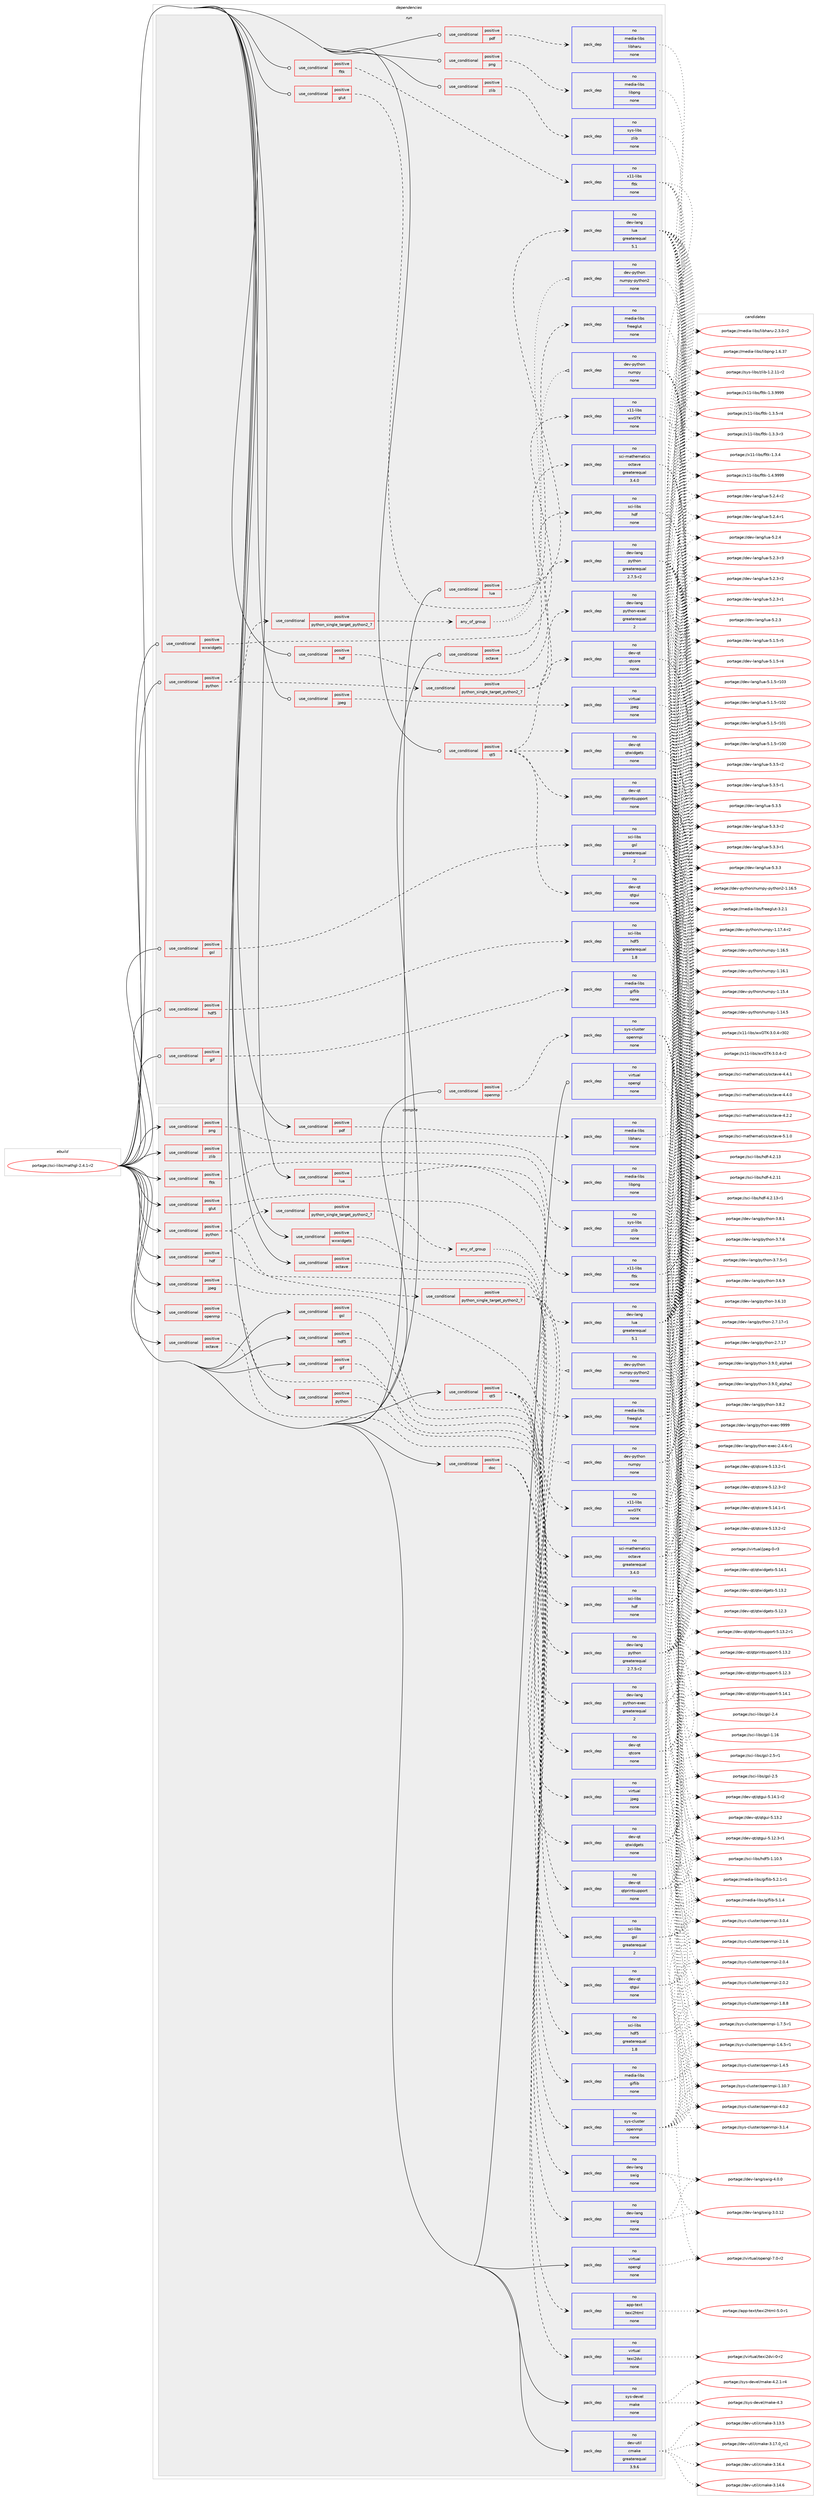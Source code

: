 digraph prolog {

# *************
# Graph options
# *************

newrank=true;
concentrate=true;
compound=true;
graph [rankdir=LR,fontname=Helvetica,fontsize=10,ranksep=1.5];#, ranksep=2.5, nodesep=0.2];
edge  [arrowhead=vee];
node  [fontname=Helvetica,fontsize=10];

# **********
# The ebuild
# **********

subgraph cluster_leftcol {
color=gray;
rank=same;
label=<<i>ebuild</i>>;
id [label="portage://sci-libs/mathgl-2.4.1-r2", color=red, width=4, href="../sci-libs/mathgl-2.4.1-r2.svg"];
}

# ****************
# The dependencies
# ****************

subgraph cluster_midcol {
color=gray;
label=<<i>dependencies</i>>;
subgraph cluster_compile {
fillcolor="#eeeeee";
style=filled;
label=<<i>compile</i>>;
subgraph cond11014 {
dependency52735 [label=<<TABLE BORDER="0" CELLBORDER="1" CELLSPACING="0" CELLPADDING="4"><TR><TD ROWSPAN="3" CELLPADDING="10">use_conditional</TD></TR><TR><TD>positive</TD></TR><TR><TD>doc</TD></TR></TABLE>>, shape=none, color=red];
subgraph pack40598 {
dependency52736 [label=<<TABLE BORDER="0" CELLBORDER="1" CELLSPACING="0" CELLPADDING="4" WIDTH="220"><TR><TD ROWSPAN="6" CELLPADDING="30">pack_dep</TD></TR><TR><TD WIDTH="110">no</TD></TR><TR><TD>app-text</TD></TR><TR><TD>texi2html</TD></TR><TR><TD>none</TD></TR><TR><TD></TD></TR></TABLE>>, shape=none, color=blue];
}
dependency52735:e -> dependency52736:w [weight=20,style="dashed",arrowhead="vee"];
subgraph pack40599 {
dependency52737 [label=<<TABLE BORDER="0" CELLBORDER="1" CELLSPACING="0" CELLPADDING="4" WIDTH="220"><TR><TD ROWSPAN="6" CELLPADDING="30">pack_dep</TD></TR><TR><TD WIDTH="110">no</TD></TR><TR><TD>virtual</TD></TR><TR><TD>texi2dvi</TD></TR><TR><TD>none</TD></TR><TR><TD></TD></TR></TABLE>>, shape=none, color=blue];
}
dependency52735:e -> dependency52737:w [weight=20,style="dashed",arrowhead="vee"];
}
id:e -> dependency52735:w [weight=20,style="solid",arrowhead="vee"];
subgraph cond11015 {
dependency52738 [label=<<TABLE BORDER="0" CELLBORDER="1" CELLSPACING="0" CELLPADDING="4"><TR><TD ROWSPAN="3" CELLPADDING="10">use_conditional</TD></TR><TR><TD>positive</TD></TR><TR><TD>fltk</TD></TR></TABLE>>, shape=none, color=red];
subgraph pack40600 {
dependency52739 [label=<<TABLE BORDER="0" CELLBORDER="1" CELLSPACING="0" CELLPADDING="4" WIDTH="220"><TR><TD ROWSPAN="6" CELLPADDING="30">pack_dep</TD></TR><TR><TD WIDTH="110">no</TD></TR><TR><TD>x11-libs</TD></TR><TR><TD>fltk</TD></TR><TR><TD>none</TD></TR><TR><TD></TD></TR></TABLE>>, shape=none, color=blue];
}
dependency52738:e -> dependency52739:w [weight=20,style="dashed",arrowhead="vee"];
}
id:e -> dependency52738:w [weight=20,style="solid",arrowhead="vee"];
subgraph cond11016 {
dependency52740 [label=<<TABLE BORDER="0" CELLBORDER="1" CELLSPACING="0" CELLPADDING="4"><TR><TD ROWSPAN="3" CELLPADDING="10">use_conditional</TD></TR><TR><TD>positive</TD></TR><TR><TD>gif</TD></TR></TABLE>>, shape=none, color=red];
subgraph pack40601 {
dependency52741 [label=<<TABLE BORDER="0" CELLBORDER="1" CELLSPACING="0" CELLPADDING="4" WIDTH="220"><TR><TD ROWSPAN="6" CELLPADDING="30">pack_dep</TD></TR><TR><TD WIDTH="110">no</TD></TR><TR><TD>media-libs</TD></TR><TR><TD>giflib</TD></TR><TR><TD>none</TD></TR><TR><TD></TD></TR></TABLE>>, shape=none, color=blue];
}
dependency52740:e -> dependency52741:w [weight=20,style="dashed",arrowhead="vee"];
}
id:e -> dependency52740:w [weight=20,style="solid",arrowhead="vee"];
subgraph cond11017 {
dependency52742 [label=<<TABLE BORDER="0" CELLBORDER="1" CELLSPACING="0" CELLPADDING="4"><TR><TD ROWSPAN="3" CELLPADDING="10">use_conditional</TD></TR><TR><TD>positive</TD></TR><TR><TD>glut</TD></TR></TABLE>>, shape=none, color=red];
subgraph pack40602 {
dependency52743 [label=<<TABLE BORDER="0" CELLBORDER="1" CELLSPACING="0" CELLPADDING="4" WIDTH="220"><TR><TD ROWSPAN="6" CELLPADDING="30">pack_dep</TD></TR><TR><TD WIDTH="110">no</TD></TR><TR><TD>media-libs</TD></TR><TR><TD>freeglut</TD></TR><TR><TD>none</TD></TR><TR><TD></TD></TR></TABLE>>, shape=none, color=blue];
}
dependency52742:e -> dependency52743:w [weight=20,style="dashed",arrowhead="vee"];
}
id:e -> dependency52742:w [weight=20,style="solid",arrowhead="vee"];
subgraph cond11018 {
dependency52744 [label=<<TABLE BORDER="0" CELLBORDER="1" CELLSPACING="0" CELLPADDING="4"><TR><TD ROWSPAN="3" CELLPADDING="10">use_conditional</TD></TR><TR><TD>positive</TD></TR><TR><TD>gsl</TD></TR></TABLE>>, shape=none, color=red];
subgraph pack40603 {
dependency52745 [label=<<TABLE BORDER="0" CELLBORDER="1" CELLSPACING="0" CELLPADDING="4" WIDTH="220"><TR><TD ROWSPAN="6" CELLPADDING="30">pack_dep</TD></TR><TR><TD WIDTH="110">no</TD></TR><TR><TD>sci-libs</TD></TR><TR><TD>gsl</TD></TR><TR><TD>greaterequal</TD></TR><TR><TD>2</TD></TR></TABLE>>, shape=none, color=blue];
}
dependency52744:e -> dependency52745:w [weight=20,style="dashed",arrowhead="vee"];
}
id:e -> dependency52744:w [weight=20,style="solid",arrowhead="vee"];
subgraph cond11019 {
dependency52746 [label=<<TABLE BORDER="0" CELLBORDER="1" CELLSPACING="0" CELLPADDING="4"><TR><TD ROWSPAN="3" CELLPADDING="10">use_conditional</TD></TR><TR><TD>positive</TD></TR><TR><TD>hdf</TD></TR></TABLE>>, shape=none, color=red];
subgraph pack40604 {
dependency52747 [label=<<TABLE BORDER="0" CELLBORDER="1" CELLSPACING="0" CELLPADDING="4" WIDTH="220"><TR><TD ROWSPAN="6" CELLPADDING="30">pack_dep</TD></TR><TR><TD WIDTH="110">no</TD></TR><TR><TD>sci-libs</TD></TR><TR><TD>hdf</TD></TR><TR><TD>none</TD></TR><TR><TD></TD></TR></TABLE>>, shape=none, color=blue];
}
dependency52746:e -> dependency52747:w [weight=20,style="dashed",arrowhead="vee"];
}
id:e -> dependency52746:w [weight=20,style="solid",arrowhead="vee"];
subgraph cond11020 {
dependency52748 [label=<<TABLE BORDER="0" CELLBORDER="1" CELLSPACING="0" CELLPADDING="4"><TR><TD ROWSPAN="3" CELLPADDING="10">use_conditional</TD></TR><TR><TD>positive</TD></TR><TR><TD>hdf5</TD></TR></TABLE>>, shape=none, color=red];
subgraph pack40605 {
dependency52749 [label=<<TABLE BORDER="0" CELLBORDER="1" CELLSPACING="0" CELLPADDING="4" WIDTH="220"><TR><TD ROWSPAN="6" CELLPADDING="30">pack_dep</TD></TR><TR><TD WIDTH="110">no</TD></TR><TR><TD>sci-libs</TD></TR><TR><TD>hdf5</TD></TR><TR><TD>greaterequal</TD></TR><TR><TD>1.8</TD></TR></TABLE>>, shape=none, color=blue];
}
dependency52748:e -> dependency52749:w [weight=20,style="dashed",arrowhead="vee"];
}
id:e -> dependency52748:w [weight=20,style="solid",arrowhead="vee"];
subgraph cond11021 {
dependency52750 [label=<<TABLE BORDER="0" CELLBORDER="1" CELLSPACING="0" CELLPADDING="4"><TR><TD ROWSPAN="3" CELLPADDING="10">use_conditional</TD></TR><TR><TD>positive</TD></TR><TR><TD>jpeg</TD></TR></TABLE>>, shape=none, color=red];
subgraph pack40606 {
dependency52751 [label=<<TABLE BORDER="0" CELLBORDER="1" CELLSPACING="0" CELLPADDING="4" WIDTH="220"><TR><TD ROWSPAN="6" CELLPADDING="30">pack_dep</TD></TR><TR><TD WIDTH="110">no</TD></TR><TR><TD>virtual</TD></TR><TR><TD>jpeg</TD></TR><TR><TD>none</TD></TR><TR><TD></TD></TR></TABLE>>, shape=none, color=blue];
}
dependency52750:e -> dependency52751:w [weight=20,style="dashed",arrowhead="vee"];
}
id:e -> dependency52750:w [weight=20,style="solid",arrowhead="vee"];
subgraph cond11022 {
dependency52752 [label=<<TABLE BORDER="0" CELLBORDER="1" CELLSPACING="0" CELLPADDING="4"><TR><TD ROWSPAN="3" CELLPADDING="10">use_conditional</TD></TR><TR><TD>positive</TD></TR><TR><TD>lua</TD></TR></TABLE>>, shape=none, color=red];
subgraph pack40607 {
dependency52753 [label=<<TABLE BORDER="0" CELLBORDER="1" CELLSPACING="0" CELLPADDING="4" WIDTH="220"><TR><TD ROWSPAN="6" CELLPADDING="30">pack_dep</TD></TR><TR><TD WIDTH="110">no</TD></TR><TR><TD>dev-lang</TD></TR><TR><TD>lua</TD></TR><TR><TD>greaterequal</TD></TR><TR><TD>5.1</TD></TR></TABLE>>, shape=none, color=blue];
}
dependency52752:e -> dependency52753:w [weight=20,style="dashed",arrowhead="vee"];
}
id:e -> dependency52752:w [weight=20,style="solid",arrowhead="vee"];
subgraph cond11023 {
dependency52754 [label=<<TABLE BORDER="0" CELLBORDER="1" CELLSPACING="0" CELLPADDING="4"><TR><TD ROWSPAN="3" CELLPADDING="10">use_conditional</TD></TR><TR><TD>positive</TD></TR><TR><TD>octave</TD></TR></TABLE>>, shape=none, color=red];
subgraph pack40608 {
dependency52755 [label=<<TABLE BORDER="0" CELLBORDER="1" CELLSPACING="0" CELLPADDING="4" WIDTH="220"><TR><TD ROWSPAN="6" CELLPADDING="30">pack_dep</TD></TR><TR><TD WIDTH="110">no</TD></TR><TR><TD>dev-lang</TD></TR><TR><TD>swig</TD></TR><TR><TD>none</TD></TR><TR><TD></TD></TR></TABLE>>, shape=none, color=blue];
}
dependency52754:e -> dependency52755:w [weight=20,style="dashed",arrowhead="vee"];
}
id:e -> dependency52754:w [weight=20,style="solid",arrowhead="vee"];
subgraph cond11024 {
dependency52756 [label=<<TABLE BORDER="0" CELLBORDER="1" CELLSPACING="0" CELLPADDING="4"><TR><TD ROWSPAN="3" CELLPADDING="10">use_conditional</TD></TR><TR><TD>positive</TD></TR><TR><TD>octave</TD></TR></TABLE>>, shape=none, color=red];
subgraph pack40609 {
dependency52757 [label=<<TABLE BORDER="0" CELLBORDER="1" CELLSPACING="0" CELLPADDING="4" WIDTH="220"><TR><TD ROWSPAN="6" CELLPADDING="30">pack_dep</TD></TR><TR><TD WIDTH="110">no</TD></TR><TR><TD>sci-mathematics</TD></TR><TR><TD>octave</TD></TR><TR><TD>greaterequal</TD></TR><TR><TD>3.4.0</TD></TR></TABLE>>, shape=none, color=blue];
}
dependency52756:e -> dependency52757:w [weight=20,style="dashed",arrowhead="vee"];
}
id:e -> dependency52756:w [weight=20,style="solid",arrowhead="vee"];
subgraph cond11025 {
dependency52758 [label=<<TABLE BORDER="0" CELLBORDER="1" CELLSPACING="0" CELLPADDING="4"><TR><TD ROWSPAN="3" CELLPADDING="10">use_conditional</TD></TR><TR><TD>positive</TD></TR><TR><TD>openmp</TD></TR></TABLE>>, shape=none, color=red];
subgraph pack40610 {
dependency52759 [label=<<TABLE BORDER="0" CELLBORDER="1" CELLSPACING="0" CELLPADDING="4" WIDTH="220"><TR><TD ROWSPAN="6" CELLPADDING="30">pack_dep</TD></TR><TR><TD WIDTH="110">no</TD></TR><TR><TD>sys-cluster</TD></TR><TR><TD>openmpi</TD></TR><TR><TD>none</TD></TR><TR><TD></TD></TR></TABLE>>, shape=none, color=blue];
}
dependency52758:e -> dependency52759:w [weight=20,style="dashed",arrowhead="vee"];
}
id:e -> dependency52758:w [weight=20,style="solid",arrowhead="vee"];
subgraph cond11026 {
dependency52760 [label=<<TABLE BORDER="0" CELLBORDER="1" CELLSPACING="0" CELLPADDING="4"><TR><TD ROWSPAN="3" CELLPADDING="10">use_conditional</TD></TR><TR><TD>positive</TD></TR><TR><TD>pdf</TD></TR></TABLE>>, shape=none, color=red];
subgraph pack40611 {
dependency52761 [label=<<TABLE BORDER="0" CELLBORDER="1" CELLSPACING="0" CELLPADDING="4" WIDTH="220"><TR><TD ROWSPAN="6" CELLPADDING="30">pack_dep</TD></TR><TR><TD WIDTH="110">no</TD></TR><TR><TD>media-libs</TD></TR><TR><TD>libharu</TD></TR><TR><TD>none</TD></TR><TR><TD></TD></TR></TABLE>>, shape=none, color=blue];
}
dependency52760:e -> dependency52761:w [weight=20,style="dashed",arrowhead="vee"];
}
id:e -> dependency52760:w [weight=20,style="solid",arrowhead="vee"];
subgraph cond11027 {
dependency52762 [label=<<TABLE BORDER="0" CELLBORDER="1" CELLSPACING="0" CELLPADDING="4"><TR><TD ROWSPAN="3" CELLPADDING="10">use_conditional</TD></TR><TR><TD>positive</TD></TR><TR><TD>png</TD></TR></TABLE>>, shape=none, color=red];
subgraph pack40612 {
dependency52763 [label=<<TABLE BORDER="0" CELLBORDER="1" CELLSPACING="0" CELLPADDING="4" WIDTH="220"><TR><TD ROWSPAN="6" CELLPADDING="30">pack_dep</TD></TR><TR><TD WIDTH="110">no</TD></TR><TR><TD>media-libs</TD></TR><TR><TD>libpng</TD></TR><TR><TD>none</TD></TR><TR><TD></TD></TR></TABLE>>, shape=none, color=blue];
}
dependency52762:e -> dependency52763:w [weight=20,style="dashed",arrowhead="vee"];
}
id:e -> dependency52762:w [weight=20,style="solid",arrowhead="vee"];
subgraph cond11028 {
dependency52764 [label=<<TABLE BORDER="0" CELLBORDER="1" CELLSPACING="0" CELLPADDING="4"><TR><TD ROWSPAN="3" CELLPADDING="10">use_conditional</TD></TR><TR><TD>positive</TD></TR><TR><TD>python</TD></TR></TABLE>>, shape=none, color=red];
subgraph cond11029 {
dependency52765 [label=<<TABLE BORDER="0" CELLBORDER="1" CELLSPACING="0" CELLPADDING="4"><TR><TD ROWSPAN="3" CELLPADDING="10">use_conditional</TD></TR><TR><TD>positive</TD></TR><TR><TD>python_single_target_python2_7</TD></TR></TABLE>>, shape=none, color=red];
subgraph any1075 {
dependency52766 [label=<<TABLE BORDER="0" CELLBORDER="1" CELLSPACING="0" CELLPADDING="4"><TR><TD CELLPADDING="10">any_of_group</TD></TR></TABLE>>, shape=none, color=red];subgraph pack40613 {
dependency52767 [label=<<TABLE BORDER="0" CELLBORDER="1" CELLSPACING="0" CELLPADDING="4" WIDTH="220"><TR><TD ROWSPAN="6" CELLPADDING="30">pack_dep</TD></TR><TR><TD WIDTH="110">no</TD></TR><TR><TD>dev-python</TD></TR><TR><TD>numpy-python2</TD></TR><TR><TD>none</TD></TR><TR><TD></TD></TR></TABLE>>, shape=none, color=blue];
}
dependency52766:e -> dependency52767:w [weight=20,style="dotted",arrowhead="oinv"];
subgraph pack40614 {
dependency52768 [label=<<TABLE BORDER="0" CELLBORDER="1" CELLSPACING="0" CELLPADDING="4" WIDTH="220"><TR><TD ROWSPAN="6" CELLPADDING="30">pack_dep</TD></TR><TR><TD WIDTH="110">no</TD></TR><TR><TD>dev-python</TD></TR><TR><TD>numpy</TD></TR><TR><TD>none</TD></TR><TR><TD></TD></TR></TABLE>>, shape=none, color=blue];
}
dependency52766:e -> dependency52768:w [weight=20,style="dotted",arrowhead="oinv"];
}
dependency52765:e -> dependency52766:w [weight=20,style="dashed",arrowhead="vee"];
}
dependency52764:e -> dependency52765:w [weight=20,style="dashed",arrowhead="vee"];
subgraph cond11030 {
dependency52769 [label=<<TABLE BORDER="0" CELLBORDER="1" CELLSPACING="0" CELLPADDING="4"><TR><TD ROWSPAN="3" CELLPADDING="10">use_conditional</TD></TR><TR><TD>positive</TD></TR><TR><TD>python_single_target_python2_7</TD></TR></TABLE>>, shape=none, color=red];
subgraph pack40615 {
dependency52770 [label=<<TABLE BORDER="0" CELLBORDER="1" CELLSPACING="0" CELLPADDING="4" WIDTH="220"><TR><TD ROWSPAN="6" CELLPADDING="30">pack_dep</TD></TR><TR><TD WIDTH="110">no</TD></TR><TR><TD>dev-lang</TD></TR><TR><TD>python</TD></TR><TR><TD>greaterequal</TD></TR><TR><TD>2.7.5-r2</TD></TR></TABLE>>, shape=none, color=blue];
}
dependency52769:e -> dependency52770:w [weight=20,style="dashed",arrowhead="vee"];
subgraph pack40616 {
dependency52771 [label=<<TABLE BORDER="0" CELLBORDER="1" CELLSPACING="0" CELLPADDING="4" WIDTH="220"><TR><TD ROWSPAN="6" CELLPADDING="30">pack_dep</TD></TR><TR><TD WIDTH="110">no</TD></TR><TR><TD>dev-lang</TD></TR><TR><TD>python-exec</TD></TR><TR><TD>greaterequal</TD></TR><TR><TD>2</TD></TR></TABLE>>, shape=none, color=blue];
}
dependency52769:e -> dependency52771:w [weight=20,style="dashed",arrowhead="vee"];
}
dependency52764:e -> dependency52769:w [weight=20,style="dashed",arrowhead="vee"];
}
id:e -> dependency52764:w [weight=20,style="solid",arrowhead="vee"];
subgraph cond11031 {
dependency52772 [label=<<TABLE BORDER="0" CELLBORDER="1" CELLSPACING="0" CELLPADDING="4"><TR><TD ROWSPAN="3" CELLPADDING="10">use_conditional</TD></TR><TR><TD>positive</TD></TR><TR><TD>python</TD></TR></TABLE>>, shape=none, color=red];
subgraph pack40617 {
dependency52773 [label=<<TABLE BORDER="0" CELLBORDER="1" CELLSPACING="0" CELLPADDING="4" WIDTH="220"><TR><TD ROWSPAN="6" CELLPADDING="30">pack_dep</TD></TR><TR><TD WIDTH="110">no</TD></TR><TR><TD>dev-lang</TD></TR><TR><TD>swig</TD></TR><TR><TD>none</TD></TR><TR><TD></TD></TR></TABLE>>, shape=none, color=blue];
}
dependency52772:e -> dependency52773:w [weight=20,style="dashed",arrowhead="vee"];
}
id:e -> dependency52772:w [weight=20,style="solid",arrowhead="vee"];
subgraph cond11032 {
dependency52774 [label=<<TABLE BORDER="0" CELLBORDER="1" CELLSPACING="0" CELLPADDING="4"><TR><TD ROWSPAN="3" CELLPADDING="10">use_conditional</TD></TR><TR><TD>positive</TD></TR><TR><TD>qt5</TD></TR></TABLE>>, shape=none, color=red];
subgraph pack40618 {
dependency52775 [label=<<TABLE BORDER="0" CELLBORDER="1" CELLSPACING="0" CELLPADDING="4" WIDTH="220"><TR><TD ROWSPAN="6" CELLPADDING="30">pack_dep</TD></TR><TR><TD WIDTH="110">no</TD></TR><TR><TD>dev-qt</TD></TR><TR><TD>qtcore</TD></TR><TR><TD>none</TD></TR><TR><TD></TD></TR></TABLE>>, shape=none, color=blue];
}
dependency52774:e -> dependency52775:w [weight=20,style="dashed",arrowhead="vee"];
subgraph pack40619 {
dependency52776 [label=<<TABLE BORDER="0" CELLBORDER="1" CELLSPACING="0" CELLPADDING="4" WIDTH="220"><TR><TD ROWSPAN="6" CELLPADDING="30">pack_dep</TD></TR><TR><TD WIDTH="110">no</TD></TR><TR><TD>dev-qt</TD></TR><TR><TD>qtgui</TD></TR><TR><TD>none</TD></TR><TR><TD></TD></TR></TABLE>>, shape=none, color=blue];
}
dependency52774:e -> dependency52776:w [weight=20,style="dashed",arrowhead="vee"];
subgraph pack40620 {
dependency52777 [label=<<TABLE BORDER="0" CELLBORDER="1" CELLSPACING="0" CELLPADDING="4" WIDTH="220"><TR><TD ROWSPAN="6" CELLPADDING="30">pack_dep</TD></TR><TR><TD WIDTH="110">no</TD></TR><TR><TD>dev-qt</TD></TR><TR><TD>qtprintsupport</TD></TR><TR><TD>none</TD></TR><TR><TD></TD></TR></TABLE>>, shape=none, color=blue];
}
dependency52774:e -> dependency52777:w [weight=20,style="dashed",arrowhead="vee"];
subgraph pack40621 {
dependency52778 [label=<<TABLE BORDER="0" CELLBORDER="1" CELLSPACING="0" CELLPADDING="4" WIDTH="220"><TR><TD ROWSPAN="6" CELLPADDING="30">pack_dep</TD></TR><TR><TD WIDTH="110">no</TD></TR><TR><TD>dev-qt</TD></TR><TR><TD>qtwidgets</TD></TR><TR><TD>none</TD></TR><TR><TD></TD></TR></TABLE>>, shape=none, color=blue];
}
dependency52774:e -> dependency52778:w [weight=20,style="dashed",arrowhead="vee"];
}
id:e -> dependency52774:w [weight=20,style="solid",arrowhead="vee"];
subgraph cond11033 {
dependency52779 [label=<<TABLE BORDER="0" CELLBORDER="1" CELLSPACING="0" CELLPADDING="4"><TR><TD ROWSPAN="3" CELLPADDING="10">use_conditional</TD></TR><TR><TD>positive</TD></TR><TR><TD>wxwidgets</TD></TR></TABLE>>, shape=none, color=red];
subgraph pack40622 {
dependency52780 [label=<<TABLE BORDER="0" CELLBORDER="1" CELLSPACING="0" CELLPADDING="4" WIDTH="220"><TR><TD ROWSPAN="6" CELLPADDING="30">pack_dep</TD></TR><TR><TD WIDTH="110">no</TD></TR><TR><TD>x11-libs</TD></TR><TR><TD>wxGTK</TD></TR><TR><TD>none</TD></TR><TR><TD></TD></TR></TABLE>>, shape=none, color=blue];
}
dependency52779:e -> dependency52780:w [weight=20,style="dashed",arrowhead="vee"];
}
id:e -> dependency52779:w [weight=20,style="solid",arrowhead="vee"];
subgraph cond11034 {
dependency52781 [label=<<TABLE BORDER="0" CELLBORDER="1" CELLSPACING="0" CELLPADDING="4"><TR><TD ROWSPAN="3" CELLPADDING="10">use_conditional</TD></TR><TR><TD>positive</TD></TR><TR><TD>zlib</TD></TR></TABLE>>, shape=none, color=red];
subgraph pack40623 {
dependency52782 [label=<<TABLE BORDER="0" CELLBORDER="1" CELLSPACING="0" CELLPADDING="4" WIDTH="220"><TR><TD ROWSPAN="6" CELLPADDING="30">pack_dep</TD></TR><TR><TD WIDTH="110">no</TD></TR><TR><TD>sys-libs</TD></TR><TR><TD>zlib</TD></TR><TR><TD>none</TD></TR><TR><TD></TD></TR></TABLE>>, shape=none, color=blue];
}
dependency52781:e -> dependency52782:w [weight=20,style="dashed",arrowhead="vee"];
}
id:e -> dependency52781:w [weight=20,style="solid",arrowhead="vee"];
subgraph pack40624 {
dependency52783 [label=<<TABLE BORDER="0" CELLBORDER="1" CELLSPACING="0" CELLPADDING="4" WIDTH="220"><TR><TD ROWSPAN="6" CELLPADDING="30">pack_dep</TD></TR><TR><TD WIDTH="110">no</TD></TR><TR><TD>dev-util</TD></TR><TR><TD>cmake</TD></TR><TR><TD>greaterequal</TD></TR><TR><TD>3.9.6</TD></TR></TABLE>>, shape=none, color=blue];
}
id:e -> dependency52783:w [weight=20,style="solid",arrowhead="vee"];
subgraph pack40625 {
dependency52784 [label=<<TABLE BORDER="0" CELLBORDER="1" CELLSPACING="0" CELLPADDING="4" WIDTH="220"><TR><TD ROWSPAN="6" CELLPADDING="30">pack_dep</TD></TR><TR><TD WIDTH="110">no</TD></TR><TR><TD>sys-devel</TD></TR><TR><TD>make</TD></TR><TR><TD>none</TD></TR><TR><TD></TD></TR></TABLE>>, shape=none, color=blue];
}
id:e -> dependency52784:w [weight=20,style="solid",arrowhead="vee"];
subgraph pack40626 {
dependency52785 [label=<<TABLE BORDER="0" CELLBORDER="1" CELLSPACING="0" CELLPADDING="4" WIDTH="220"><TR><TD ROWSPAN="6" CELLPADDING="30">pack_dep</TD></TR><TR><TD WIDTH="110">no</TD></TR><TR><TD>virtual</TD></TR><TR><TD>opengl</TD></TR><TR><TD>none</TD></TR><TR><TD></TD></TR></TABLE>>, shape=none, color=blue];
}
id:e -> dependency52785:w [weight=20,style="solid",arrowhead="vee"];
}
subgraph cluster_compileandrun {
fillcolor="#eeeeee";
style=filled;
label=<<i>compile and run</i>>;
}
subgraph cluster_run {
fillcolor="#eeeeee";
style=filled;
label=<<i>run</i>>;
subgraph cond11035 {
dependency52786 [label=<<TABLE BORDER="0" CELLBORDER="1" CELLSPACING="0" CELLPADDING="4"><TR><TD ROWSPAN="3" CELLPADDING="10">use_conditional</TD></TR><TR><TD>positive</TD></TR><TR><TD>fltk</TD></TR></TABLE>>, shape=none, color=red];
subgraph pack40627 {
dependency52787 [label=<<TABLE BORDER="0" CELLBORDER="1" CELLSPACING="0" CELLPADDING="4" WIDTH="220"><TR><TD ROWSPAN="6" CELLPADDING="30">pack_dep</TD></TR><TR><TD WIDTH="110">no</TD></TR><TR><TD>x11-libs</TD></TR><TR><TD>fltk</TD></TR><TR><TD>none</TD></TR><TR><TD></TD></TR></TABLE>>, shape=none, color=blue];
}
dependency52786:e -> dependency52787:w [weight=20,style="dashed",arrowhead="vee"];
}
id:e -> dependency52786:w [weight=20,style="solid",arrowhead="odot"];
subgraph cond11036 {
dependency52788 [label=<<TABLE BORDER="0" CELLBORDER="1" CELLSPACING="0" CELLPADDING="4"><TR><TD ROWSPAN="3" CELLPADDING="10">use_conditional</TD></TR><TR><TD>positive</TD></TR><TR><TD>gif</TD></TR></TABLE>>, shape=none, color=red];
subgraph pack40628 {
dependency52789 [label=<<TABLE BORDER="0" CELLBORDER="1" CELLSPACING="0" CELLPADDING="4" WIDTH="220"><TR><TD ROWSPAN="6" CELLPADDING="30">pack_dep</TD></TR><TR><TD WIDTH="110">no</TD></TR><TR><TD>media-libs</TD></TR><TR><TD>giflib</TD></TR><TR><TD>none</TD></TR><TR><TD></TD></TR></TABLE>>, shape=none, color=blue];
}
dependency52788:e -> dependency52789:w [weight=20,style="dashed",arrowhead="vee"];
}
id:e -> dependency52788:w [weight=20,style="solid",arrowhead="odot"];
subgraph cond11037 {
dependency52790 [label=<<TABLE BORDER="0" CELLBORDER="1" CELLSPACING="0" CELLPADDING="4"><TR><TD ROWSPAN="3" CELLPADDING="10">use_conditional</TD></TR><TR><TD>positive</TD></TR><TR><TD>glut</TD></TR></TABLE>>, shape=none, color=red];
subgraph pack40629 {
dependency52791 [label=<<TABLE BORDER="0" CELLBORDER="1" CELLSPACING="0" CELLPADDING="4" WIDTH="220"><TR><TD ROWSPAN="6" CELLPADDING="30">pack_dep</TD></TR><TR><TD WIDTH="110">no</TD></TR><TR><TD>media-libs</TD></TR><TR><TD>freeglut</TD></TR><TR><TD>none</TD></TR><TR><TD></TD></TR></TABLE>>, shape=none, color=blue];
}
dependency52790:e -> dependency52791:w [weight=20,style="dashed",arrowhead="vee"];
}
id:e -> dependency52790:w [weight=20,style="solid",arrowhead="odot"];
subgraph cond11038 {
dependency52792 [label=<<TABLE BORDER="0" CELLBORDER="1" CELLSPACING="0" CELLPADDING="4"><TR><TD ROWSPAN="3" CELLPADDING="10">use_conditional</TD></TR><TR><TD>positive</TD></TR><TR><TD>gsl</TD></TR></TABLE>>, shape=none, color=red];
subgraph pack40630 {
dependency52793 [label=<<TABLE BORDER="0" CELLBORDER="1" CELLSPACING="0" CELLPADDING="4" WIDTH="220"><TR><TD ROWSPAN="6" CELLPADDING="30">pack_dep</TD></TR><TR><TD WIDTH="110">no</TD></TR><TR><TD>sci-libs</TD></TR><TR><TD>gsl</TD></TR><TR><TD>greaterequal</TD></TR><TR><TD>2</TD></TR></TABLE>>, shape=none, color=blue];
}
dependency52792:e -> dependency52793:w [weight=20,style="dashed",arrowhead="vee"];
}
id:e -> dependency52792:w [weight=20,style="solid",arrowhead="odot"];
subgraph cond11039 {
dependency52794 [label=<<TABLE BORDER="0" CELLBORDER="1" CELLSPACING="0" CELLPADDING="4"><TR><TD ROWSPAN="3" CELLPADDING="10">use_conditional</TD></TR><TR><TD>positive</TD></TR><TR><TD>hdf</TD></TR></TABLE>>, shape=none, color=red];
subgraph pack40631 {
dependency52795 [label=<<TABLE BORDER="0" CELLBORDER="1" CELLSPACING="0" CELLPADDING="4" WIDTH="220"><TR><TD ROWSPAN="6" CELLPADDING="30">pack_dep</TD></TR><TR><TD WIDTH="110">no</TD></TR><TR><TD>sci-libs</TD></TR><TR><TD>hdf</TD></TR><TR><TD>none</TD></TR><TR><TD></TD></TR></TABLE>>, shape=none, color=blue];
}
dependency52794:e -> dependency52795:w [weight=20,style="dashed",arrowhead="vee"];
}
id:e -> dependency52794:w [weight=20,style="solid",arrowhead="odot"];
subgraph cond11040 {
dependency52796 [label=<<TABLE BORDER="0" CELLBORDER="1" CELLSPACING="0" CELLPADDING="4"><TR><TD ROWSPAN="3" CELLPADDING="10">use_conditional</TD></TR><TR><TD>positive</TD></TR><TR><TD>hdf5</TD></TR></TABLE>>, shape=none, color=red];
subgraph pack40632 {
dependency52797 [label=<<TABLE BORDER="0" CELLBORDER="1" CELLSPACING="0" CELLPADDING="4" WIDTH="220"><TR><TD ROWSPAN="6" CELLPADDING="30">pack_dep</TD></TR><TR><TD WIDTH="110">no</TD></TR><TR><TD>sci-libs</TD></TR><TR><TD>hdf5</TD></TR><TR><TD>greaterequal</TD></TR><TR><TD>1.8</TD></TR></TABLE>>, shape=none, color=blue];
}
dependency52796:e -> dependency52797:w [weight=20,style="dashed",arrowhead="vee"];
}
id:e -> dependency52796:w [weight=20,style="solid",arrowhead="odot"];
subgraph cond11041 {
dependency52798 [label=<<TABLE BORDER="0" CELLBORDER="1" CELLSPACING="0" CELLPADDING="4"><TR><TD ROWSPAN="3" CELLPADDING="10">use_conditional</TD></TR><TR><TD>positive</TD></TR><TR><TD>jpeg</TD></TR></TABLE>>, shape=none, color=red];
subgraph pack40633 {
dependency52799 [label=<<TABLE BORDER="0" CELLBORDER="1" CELLSPACING="0" CELLPADDING="4" WIDTH="220"><TR><TD ROWSPAN="6" CELLPADDING="30">pack_dep</TD></TR><TR><TD WIDTH="110">no</TD></TR><TR><TD>virtual</TD></TR><TR><TD>jpeg</TD></TR><TR><TD>none</TD></TR><TR><TD></TD></TR></TABLE>>, shape=none, color=blue];
}
dependency52798:e -> dependency52799:w [weight=20,style="dashed",arrowhead="vee"];
}
id:e -> dependency52798:w [weight=20,style="solid",arrowhead="odot"];
subgraph cond11042 {
dependency52800 [label=<<TABLE BORDER="0" CELLBORDER="1" CELLSPACING="0" CELLPADDING="4"><TR><TD ROWSPAN="3" CELLPADDING="10">use_conditional</TD></TR><TR><TD>positive</TD></TR><TR><TD>lua</TD></TR></TABLE>>, shape=none, color=red];
subgraph pack40634 {
dependency52801 [label=<<TABLE BORDER="0" CELLBORDER="1" CELLSPACING="0" CELLPADDING="4" WIDTH="220"><TR><TD ROWSPAN="6" CELLPADDING="30">pack_dep</TD></TR><TR><TD WIDTH="110">no</TD></TR><TR><TD>dev-lang</TD></TR><TR><TD>lua</TD></TR><TR><TD>greaterequal</TD></TR><TR><TD>5.1</TD></TR></TABLE>>, shape=none, color=blue];
}
dependency52800:e -> dependency52801:w [weight=20,style="dashed",arrowhead="vee"];
}
id:e -> dependency52800:w [weight=20,style="solid",arrowhead="odot"];
subgraph cond11043 {
dependency52802 [label=<<TABLE BORDER="0" CELLBORDER="1" CELLSPACING="0" CELLPADDING="4"><TR><TD ROWSPAN="3" CELLPADDING="10">use_conditional</TD></TR><TR><TD>positive</TD></TR><TR><TD>octave</TD></TR></TABLE>>, shape=none, color=red];
subgraph pack40635 {
dependency52803 [label=<<TABLE BORDER="0" CELLBORDER="1" CELLSPACING="0" CELLPADDING="4" WIDTH="220"><TR><TD ROWSPAN="6" CELLPADDING="30">pack_dep</TD></TR><TR><TD WIDTH="110">no</TD></TR><TR><TD>sci-mathematics</TD></TR><TR><TD>octave</TD></TR><TR><TD>greaterequal</TD></TR><TR><TD>3.4.0</TD></TR></TABLE>>, shape=none, color=blue];
}
dependency52802:e -> dependency52803:w [weight=20,style="dashed",arrowhead="vee"];
}
id:e -> dependency52802:w [weight=20,style="solid",arrowhead="odot"];
subgraph cond11044 {
dependency52804 [label=<<TABLE BORDER="0" CELLBORDER="1" CELLSPACING="0" CELLPADDING="4"><TR><TD ROWSPAN="3" CELLPADDING="10">use_conditional</TD></TR><TR><TD>positive</TD></TR><TR><TD>openmp</TD></TR></TABLE>>, shape=none, color=red];
subgraph pack40636 {
dependency52805 [label=<<TABLE BORDER="0" CELLBORDER="1" CELLSPACING="0" CELLPADDING="4" WIDTH="220"><TR><TD ROWSPAN="6" CELLPADDING="30">pack_dep</TD></TR><TR><TD WIDTH="110">no</TD></TR><TR><TD>sys-cluster</TD></TR><TR><TD>openmpi</TD></TR><TR><TD>none</TD></TR><TR><TD></TD></TR></TABLE>>, shape=none, color=blue];
}
dependency52804:e -> dependency52805:w [weight=20,style="dashed",arrowhead="vee"];
}
id:e -> dependency52804:w [weight=20,style="solid",arrowhead="odot"];
subgraph cond11045 {
dependency52806 [label=<<TABLE BORDER="0" CELLBORDER="1" CELLSPACING="0" CELLPADDING="4"><TR><TD ROWSPAN="3" CELLPADDING="10">use_conditional</TD></TR><TR><TD>positive</TD></TR><TR><TD>pdf</TD></TR></TABLE>>, shape=none, color=red];
subgraph pack40637 {
dependency52807 [label=<<TABLE BORDER="0" CELLBORDER="1" CELLSPACING="0" CELLPADDING="4" WIDTH="220"><TR><TD ROWSPAN="6" CELLPADDING="30">pack_dep</TD></TR><TR><TD WIDTH="110">no</TD></TR><TR><TD>media-libs</TD></TR><TR><TD>libharu</TD></TR><TR><TD>none</TD></TR><TR><TD></TD></TR></TABLE>>, shape=none, color=blue];
}
dependency52806:e -> dependency52807:w [weight=20,style="dashed",arrowhead="vee"];
}
id:e -> dependency52806:w [weight=20,style="solid",arrowhead="odot"];
subgraph cond11046 {
dependency52808 [label=<<TABLE BORDER="0" CELLBORDER="1" CELLSPACING="0" CELLPADDING="4"><TR><TD ROWSPAN="3" CELLPADDING="10">use_conditional</TD></TR><TR><TD>positive</TD></TR><TR><TD>png</TD></TR></TABLE>>, shape=none, color=red];
subgraph pack40638 {
dependency52809 [label=<<TABLE BORDER="0" CELLBORDER="1" CELLSPACING="0" CELLPADDING="4" WIDTH="220"><TR><TD ROWSPAN="6" CELLPADDING="30">pack_dep</TD></TR><TR><TD WIDTH="110">no</TD></TR><TR><TD>media-libs</TD></TR><TR><TD>libpng</TD></TR><TR><TD>none</TD></TR><TR><TD></TD></TR></TABLE>>, shape=none, color=blue];
}
dependency52808:e -> dependency52809:w [weight=20,style="dashed",arrowhead="vee"];
}
id:e -> dependency52808:w [weight=20,style="solid",arrowhead="odot"];
subgraph cond11047 {
dependency52810 [label=<<TABLE BORDER="0" CELLBORDER="1" CELLSPACING="0" CELLPADDING="4"><TR><TD ROWSPAN="3" CELLPADDING="10">use_conditional</TD></TR><TR><TD>positive</TD></TR><TR><TD>python</TD></TR></TABLE>>, shape=none, color=red];
subgraph cond11048 {
dependency52811 [label=<<TABLE BORDER="0" CELLBORDER="1" CELLSPACING="0" CELLPADDING="4"><TR><TD ROWSPAN="3" CELLPADDING="10">use_conditional</TD></TR><TR><TD>positive</TD></TR><TR><TD>python_single_target_python2_7</TD></TR></TABLE>>, shape=none, color=red];
subgraph any1076 {
dependency52812 [label=<<TABLE BORDER="0" CELLBORDER="1" CELLSPACING="0" CELLPADDING="4"><TR><TD CELLPADDING="10">any_of_group</TD></TR></TABLE>>, shape=none, color=red];subgraph pack40639 {
dependency52813 [label=<<TABLE BORDER="0" CELLBORDER="1" CELLSPACING="0" CELLPADDING="4" WIDTH="220"><TR><TD ROWSPAN="6" CELLPADDING="30">pack_dep</TD></TR><TR><TD WIDTH="110">no</TD></TR><TR><TD>dev-python</TD></TR><TR><TD>numpy-python2</TD></TR><TR><TD>none</TD></TR><TR><TD></TD></TR></TABLE>>, shape=none, color=blue];
}
dependency52812:e -> dependency52813:w [weight=20,style="dotted",arrowhead="oinv"];
subgraph pack40640 {
dependency52814 [label=<<TABLE BORDER="0" CELLBORDER="1" CELLSPACING="0" CELLPADDING="4" WIDTH="220"><TR><TD ROWSPAN="6" CELLPADDING="30">pack_dep</TD></TR><TR><TD WIDTH="110">no</TD></TR><TR><TD>dev-python</TD></TR><TR><TD>numpy</TD></TR><TR><TD>none</TD></TR><TR><TD></TD></TR></TABLE>>, shape=none, color=blue];
}
dependency52812:e -> dependency52814:w [weight=20,style="dotted",arrowhead="oinv"];
}
dependency52811:e -> dependency52812:w [weight=20,style="dashed",arrowhead="vee"];
}
dependency52810:e -> dependency52811:w [weight=20,style="dashed",arrowhead="vee"];
subgraph cond11049 {
dependency52815 [label=<<TABLE BORDER="0" CELLBORDER="1" CELLSPACING="0" CELLPADDING="4"><TR><TD ROWSPAN="3" CELLPADDING="10">use_conditional</TD></TR><TR><TD>positive</TD></TR><TR><TD>python_single_target_python2_7</TD></TR></TABLE>>, shape=none, color=red];
subgraph pack40641 {
dependency52816 [label=<<TABLE BORDER="0" CELLBORDER="1" CELLSPACING="0" CELLPADDING="4" WIDTH="220"><TR><TD ROWSPAN="6" CELLPADDING="30">pack_dep</TD></TR><TR><TD WIDTH="110">no</TD></TR><TR><TD>dev-lang</TD></TR><TR><TD>python</TD></TR><TR><TD>greaterequal</TD></TR><TR><TD>2.7.5-r2</TD></TR></TABLE>>, shape=none, color=blue];
}
dependency52815:e -> dependency52816:w [weight=20,style="dashed",arrowhead="vee"];
subgraph pack40642 {
dependency52817 [label=<<TABLE BORDER="0" CELLBORDER="1" CELLSPACING="0" CELLPADDING="4" WIDTH="220"><TR><TD ROWSPAN="6" CELLPADDING="30">pack_dep</TD></TR><TR><TD WIDTH="110">no</TD></TR><TR><TD>dev-lang</TD></TR><TR><TD>python-exec</TD></TR><TR><TD>greaterequal</TD></TR><TR><TD>2</TD></TR></TABLE>>, shape=none, color=blue];
}
dependency52815:e -> dependency52817:w [weight=20,style="dashed",arrowhead="vee"];
}
dependency52810:e -> dependency52815:w [weight=20,style="dashed",arrowhead="vee"];
}
id:e -> dependency52810:w [weight=20,style="solid",arrowhead="odot"];
subgraph cond11050 {
dependency52818 [label=<<TABLE BORDER="0" CELLBORDER="1" CELLSPACING="0" CELLPADDING="4"><TR><TD ROWSPAN="3" CELLPADDING="10">use_conditional</TD></TR><TR><TD>positive</TD></TR><TR><TD>qt5</TD></TR></TABLE>>, shape=none, color=red];
subgraph pack40643 {
dependency52819 [label=<<TABLE BORDER="0" CELLBORDER="1" CELLSPACING="0" CELLPADDING="4" WIDTH="220"><TR><TD ROWSPAN="6" CELLPADDING="30">pack_dep</TD></TR><TR><TD WIDTH="110">no</TD></TR><TR><TD>dev-qt</TD></TR><TR><TD>qtcore</TD></TR><TR><TD>none</TD></TR><TR><TD></TD></TR></TABLE>>, shape=none, color=blue];
}
dependency52818:e -> dependency52819:w [weight=20,style="dashed",arrowhead="vee"];
subgraph pack40644 {
dependency52820 [label=<<TABLE BORDER="0" CELLBORDER="1" CELLSPACING="0" CELLPADDING="4" WIDTH="220"><TR><TD ROWSPAN="6" CELLPADDING="30">pack_dep</TD></TR><TR><TD WIDTH="110">no</TD></TR><TR><TD>dev-qt</TD></TR><TR><TD>qtgui</TD></TR><TR><TD>none</TD></TR><TR><TD></TD></TR></TABLE>>, shape=none, color=blue];
}
dependency52818:e -> dependency52820:w [weight=20,style="dashed",arrowhead="vee"];
subgraph pack40645 {
dependency52821 [label=<<TABLE BORDER="0" CELLBORDER="1" CELLSPACING="0" CELLPADDING="4" WIDTH="220"><TR><TD ROWSPAN="6" CELLPADDING="30">pack_dep</TD></TR><TR><TD WIDTH="110">no</TD></TR><TR><TD>dev-qt</TD></TR><TR><TD>qtprintsupport</TD></TR><TR><TD>none</TD></TR><TR><TD></TD></TR></TABLE>>, shape=none, color=blue];
}
dependency52818:e -> dependency52821:w [weight=20,style="dashed",arrowhead="vee"];
subgraph pack40646 {
dependency52822 [label=<<TABLE BORDER="0" CELLBORDER="1" CELLSPACING="0" CELLPADDING="4" WIDTH="220"><TR><TD ROWSPAN="6" CELLPADDING="30">pack_dep</TD></TR><TR><TD WIDTH="110">no</TD></TR><TR><TD>dev-qt</TD></TR><TR><TD>qtwidgets</TD></TR><TR><TD>none</TD></TR><TR><TD></TD></TR></TABLE>>, shape=none, color=blue];
}
dependency52818:e -> dependency52822:w [weight=20,style="dashed",arrowhead="vee"];
}
id:e -> dependency52818:w [weight=20,style="solid",arrowhead="odot"];
subgraph cond11051 {
dependency52823 [label=<<TABLE BORDER="0" CELLBORDER="1" CELLSPACING="0" CELLPADDING="4"><TR><TD ROWSPAN="3" CELLPADDING="10">use_conditional</TD></TR><TR><TD>positive</TD></TR><TR><TD>wxwidgets</TD></TR></TABLE>>, shape=none, color=red];
subgraph pack40647 {
dependency52824 [label=<<TABLE BORDER="0" CELLBORDER="1" CELLSPACING="0" CELLPADDING="4" WIDTH="220"><TR><TD ROWSPAN="6" CELLPADDING="30">pack_dep</TD></TR><TR><TD WIDTH="110">no</TD></TR><TR><TD>x11-libs</TD></TR><TR><TD>wxGTK</TD></TR><TR><TD>none</TD></TR><TR><TD></TD></TR></TABLE>>, shape=none, color=blue];
}
dependency52823:e -> dependency52824:w [weight=20,style="dashed",arrowhead="vee"];
}
id:e -> dependency52823:w [weight=20,style="solid",arrowhead="odot"];
subgraph cond11052 {
dependency52825 [label=<<TABLE BORDER="0" CELLBORDER="1" CELLSPACING="0" CELLPADDING="4"><TR><TD ROWSPAN="3" CELLPADDING="10">use_conditional</TD></TR><TR><TD>positive</TD></TR><TR><TD>zlib</TD></TR></TABLE>>, shape=none, color=red];
subgraph pack40648 {
dependency52826 [label=<<TABLE BORDER="0" CELLBORDER="1" CELLSPACING="0" CELLPADDING="4" WIDTH="220"><TR><TD ROWSPAN="6" CELLPADDING="30">pack_dep</TD></TR><TR><TD WIDTH="110">no</TD></TR><TR><TD>sys-libs</TD></TR><TR><TD>zlib</TD></TR><TR><TD>none</TD></TR><TR><TD></TD></TR></TABLE>>, shape=none, color=blue];
}
dependency52825:e -> dependency52826:w [weight=20,style="dashed",arrowhead="vee"];
}
id:e -> dependency52825:w [weight=20,style="solid",arrowhead="odot"];
subgraph pack40649 {
dependency52827 [label=<<TABLE BORDER="0" CELLBORDER="1" CELLSPACING="0" CELLPADDING="4" WIDTH="220"><TR><TD ROWSPAN="6" CELLPADDING="30">pack_dep</TD></TR><TR><TD WIDTH="110">no</TD></TR><TR><TD>virtual</TD></TR><TR><TD>opengl</TD></TR><TR><TD>none</TD></TR><TR><TD></TD></TR></TABLE>>, shape=none, color=blue];
}
id:e -> dependency52827:w [weight=20,style="solid",arrowhead="odot"];
}
}

# **************
# The candidates
# **************

subgraph cluster_choices {
rank=same;
color=gray;
label=<<i>candidates</i>>;

subgraph choice40598 {
color=black;
nodesep=1;
choice97112112451161011201164711610112010550104116109108455346484511449 [label="portage://app-text/texi2html-5.0-r1", color=red, width=4,href="../app-text/texi2html-5.0-r1.svg"];
dependency52736:e -> choice97112112451161011201164711610112010550104116109108455346484511449:w [style=dotted,weight="100"];
}
subgraph choice40599 {
color=black;
nodesep=1;
choice11810511411611797108471161011201055010011810545484511450 [label="portage://virtual/texi2dvi-0-r2", color=red, width=4,href="../virtual/texi2dvi-0-r2.svg"];
dependency52737:e -> choice11810511411611797108471161011201055010011810545484511450:w [style=dotted,weight="100"];
}
subgraph choice40600 {
color=black;
nodesep=1;
choice1204949451081059811547102108116107454946524657575757 [label="portage://x11-libs/fltk-1.4.9999", color=red, width=4,href="../x11-libs/fltk-1.4.9999.svg"];
choice1204949451081059811547102108116107454946514657575757 [label="portage://x11-libs/fltk-1.3.9999", color=red, width=4,href="../x11-libs/fltk-1.3.9999.svg"];
choice12049494510810598115471021081161074549465146534511452 [label="portage://x11-libs/fltk-1.3.5-r4", color=red, width=4,href="../x11-libs/fltk-1.3.5-r4.svg"];
choice1204949451081059811547102108116107454946514652 [label="portage://x11-libs/fltk-1.3.4", color=red, width=4,href="../x11-libs/fltk-1.3.4.svg"];
choice12049494510810598115471021081161074549465146514511451 [label="portage://x11-libs/fltk-1.3.3-r3", color=red, width=4,href="../x11-libs/fltk-1.3.3-r3.svg"];
dependency52739:e -> choice1204949451081059811547102108116107454946524657575757:w [style=dotted,weight="100"];
dependency52739:e -> choice1204949451081059811547102108116107454946514657575757:w [style=dotted,weight="100"];
dependency52739:e -> choice12049494510810598115471021081161074549465146534511452:w [style=dotted,weight="100"];
dependency52739:e -> choice1204949451081059811547102108116107454946514652:w [style=dotted,weight="100"];
dependency52739:e -> choice12049494510810598115471021081161074549465146514511451:w [style=dotted,weight="100"];
}
subgraph choice40601 {
color=black;
nodesep=1;
choice10910110010597451081059811547103105102108105984553465046494511449 [label="portage://media-libs/giflib-5.2.1-r1", color=red, width=4,href="../media-libs/giflib-5.2.1-r1.svg"];
choice1091011001059745108105981154710310510210810598455346494652 [label="portage://media-libs/giflib-5.1.4", color=red, width=4,href="../media-libs/giflib-5.1.4.svg"];
dependency52741:e -> choice10910110010597451081059811547103105102108105984553465046494511449:w [style=dotted,weight="100"];
dependency52741:e -> choice1091011001059745108105981154710310510210810598455346494652:w [style=dotted,weight="100"];
}
subgraph choice40602 {
color=black;
nodesep=1;
choice10910110010597451081059811547102114101101103108117116455146504649 [label="portage://media-libs/freeglut-3.2.1", color=red, width=4,href="../media-libs/freeglut-3.2.1.svg"];
dependency52743:e -> choice10910110010597451081059811547102114101101103108117116455146504649:w [style=dotted,weight="100"];
}
subgraph choice40603 {
color=black;
nodesep=1;
choice11599105451081059811547103115108455046534511449 [label="portage://sci-libs/gsl-2.5-r1", color=red, width=4,href="../sci-libs/gsl-2.5-r1.svg"];
choice1159910545108105981154710311510845504653 [label="portage://sci-libs/gsl-2.5", color=red, width=4,href="../sci-libs/gsl-2.5.svg"];
choice1159910545108105981154710311510845504652 [label="portage://sci-libs/gsl-2.4", color=red, width=4,href="../sci-libs/gsl-2.4.svg"];
choice115991054510810598115471031151084549464954 [label="portage://sci-libs/gsl-1.16", color=red, width=4,href="../sci-libs/gsl-1.16.svg"];
dependency52745:e -> choice11599105451081059811547103115108455046534511449:w [style=dotted,weight="100"];
dependency52745:e -> choice1159910545108105981154710311510845504653:w [style=dotted,weight="100"];
dependency52745:e -> choice1159910545108105981154710311510845504652:w [style=dotted,weight="100"];
dependency52745:e -> choice115991054510810598115471031151084549464954:w [style=dotted,weight="100"];
}
subgraph choice40604 {
color=black;
nodesep=1;
choice11599105451081059811547104100102455246504649514511449 [label="portage://sci-libs/hdf-4.2.13-r1", color=red, width=4,href="../sci-libs/hdf-4.2.13-r1.svg"];
choice1159910545108105981154710410010245524650464951 [label="portage://sci-libs/hdf-4.2.13", color=red, width=4,href="../sci-libs/hdf-4.2.13.svg"];
choice1159910545108105981154710410010245524650464949 [label="portage://sci-libs/hdf-4.2.11", color=red, width=4,href="../sci-libs/hdf-4.2.11.svg"];
dependency52747:e -> choice11599105451081059811547104100102455246504649514511449:w [style=dotted,weight="100"];
dependency52747:e -> choice1159910545108105981154710410010245524650464951:w [style=dotted,weight="100"];
dependency52747:e -> choice1159910545108105981154710410010245524650464949:w [style=dotted,weight="100"];
}
subgraph choice40605 {
color=black;
nodesep=1;
choice115991054510810598115471041001025345494649484653 [label="portage://sci-libs/hdf5-1.10.5", color=red, width=4,href="../sci-libs/hdf5-1.10.5.svg"];
dependency52749:e -> choice115991054510810598115471041001025345494649484653:w [style=dotted,weight="100"];
}
subgraph choice40606 {
color=black;
nodesep=1;
choice118105114116117971084710611210110345484511451 [label="portage://virtual/jpeg-0-r3", color=red, width=4,href="../virtual/jpeg-0-r3.svg"];
dependency52751:e -> choice118105114116117971084710611210110345484511451:w [style=dotted,weight="100"];
}
subgraph choice40607 {
color=black;
nodesep=1;
choice100101118451089711010347108117974553465146534511450 [label="portage://dev-lang/lua-5.3.5-r2", color=red, width=4,href="../dev-lang/lua-5.3.5-r2.svg"];
choice100101118451089711010347108117974553465146534511449 [label="portage://dev-lang/lua-5.3.5-r1", color=red, width=4,href="../dev-lang/lua-5.3.5-r1.svg"];
choice10010111845108971101034710811797455346514653 [label="portage://dev-lang/lua-5.3.5", color=red, width=4,href="../dev-lang/lua-5.3.5.svg"];
choice100101118451089711010347108117974553465146514511450 [label="portage://dev-lang/lua-5.3.3-r2", color=red, width=4,href="../dev-lang/lua-5.3.3-r2.svg"];
choice100101118451089711010347108117974553465146514511449 [label="portage://dev-lang/lua-5.3.3-r1", color=red, width=4,href="../dev-lang/lua-5.3.3-r1.svg"];
choice10010111845108971101034710811797455346514651 [label="portage://dev-lang/lua-5.3.3", color=red, width=4,href="../dev-lang/lua-5.3.3.svg"];
choice100101118451089711010347108117974553465046524511450 [label="portage://dev-lang/lua-5.2.4-r2", color=red, width=4,href="../dev-lang/lua-5.2.4-r2.svg"];
choice100101118451089711010347108117974553465046524511449 [label="portage://dev-lang/lua-5.2.4-r1", color=red, width=4,href="../dev-lang/lua-5.2.4-r1.svg"];
choice10010111845108971101034710811797455346504652 [label="portage://dev-lang/lua-5.2.4", color=red, width=4,href="../dev-lang/lua-5.2.4.svg"];
choice100101118451089711010347108117974553465046514511451 [label="portage://dev-lang/lua-5.2.3-r3", color=red, width=4,href="../dev-lang/lua-5.2.3-r3.svg"];
choice100101118451089711010347108117974553465046514511450 [label="portage://dev-lang/lua-5.2.3-r2", color=red, width=4,href="../dev-lang/lua-5.2.3-r2.svg"];
choice100101118451089711010347108117974553465046514511449 [label="portage://dev-lang/lua-5.2.3-r1", color=red, width=4,href="../dev-lang/lua-5.2.3-r1.svg"];
choice10010111845108971101034710811797455346504651 [label="portage://dev-lang/lua-5.2.3", color=red, width=4,href="../dev-lang/lua-5.2.3.svg"];
choice100101118451089711010347108117974553464946534511453 [label="portage://dev-lang/lua-5.1.5-r5", color=red, width=4,href="../dev-lang/lua-5.1.5-r5.svg"];
choice100101118451089711010347108117974553464946534511452 [label="portage://dev-lang/lua-5.1.5-r4", color=red, width=4,href="../dev-lang/lua-5.1.5-r4.svg"];
choice1001011184510897110103471081179745534649465345114494851 [label="portage://dev-lang/lua-5.1.5-r103", color=red, width=4,href="../dev-lang/lua-5.1.5-r103.svg"];
choice1001011184510897110103471081179745534649465345114494850 [label="portage://dev-lang/lua-5.1.5-r102", color=red, width=4,href="../dev-lang/lua-5.1.5-r102.svg"];
choice1001011184510897110103471081179745534649465345114494849 [label="portage://dev-lang/lua-5.1.5-r101", color=red, width=4,href="../dev-lang/lua-5.1.5-r101.svg"];
choice1001011184510897110103471081179745534649465345114494848 [label="portage://dev-lang/lua-5.1.5-r100", color=red, width=4,href="../dev-lang/lua-5.1.5-r100.svg"];
dependency52753:e -> choice100101118451089711010347108117974553465146534511450:w [style=dotted,weight="100"];
dependency52753:e -> choice100101118451089711010347108117974553465146534511449:w [style=dotted,weight="100"];
dependency52753:e -> choice10010111845108971101034710811797455346514653:w [style=dotted,weight="100"];
dependency52753:e -> choice100101118451089711010347108117974553465146514511450:w [style=dotted,weight="100"];
dependency52753:e -> choice100101118451089711010347108117974553465146514511449:w [style=dotted,weight="100"];
dependency52753:e -> choice10010111845108971101034710811797455346514651:w [style=dotted,weight="100"];
dependency52753:e -> choice100101118451089711010347108117974553465046524511450:w [style=dotted,weight="100"];
dependency52753:e -> choice100101118451089711010347108117974553465046524511449:w [style=dotted,weight="100"];
dependency52753:e -> choice10010111845108971101034710811797455346504652:w [style=dotted,weight="100"];
dependency52753:e -> choice100101118451089711010347108117974553465046514511451:w [style=dotted,weight="100"];
dependency52753:e -> choice100101118451089711010347108117974553465046514511450:w [style=dotted,weight="100"];
dependency52753:e -> choice100101118451089711010347108117974553465046514511449:w [style=dotted,weight="100"];
dependency52753:e -> choice10010111845108971101034710811797455346504651:w [style=dotted,weight="100"];
dependency52753:e -> choice100101118451089711010347108117974553464946534511453:w [style=dotted,weight="100"];
dependency52753:e -> choice100101118451089711010347108117974553464946534511452:w [style=dotted,weight="100"];
dependency52753:e -> choice1001011184510897110103471081179745534649465345114494851:w [style=dotted,weight="100"];
dependency52753:e -> choice1001011184510897110103471081179745534649465345114494850:w [style=dotted,weight="100"];
dependency52753:e -> choice1001011184510897110103471081179745534649465345114494849:w [style=dotted,weight="100"];
dependency52753:e -> choice1001011184510897110103471081179745534649465345114494848:w [style=dotted,weight="100"];
}
subgraph choice40608 {
color=black;
nodesep=1;
choice100101118451089711010347115119105103455246484648 [label="portage://dev-lang/swig-4.0.0", color=red, width=4,href="../dev-lang/swig-4.0.0.svg"];
choice10010111845108971101034711511910510345514648464950 [label="portage://dev-lang/swig-3.0.12", color=red, width=4,href="../dev-lang/swig-3.0.12.svg"];
dependency52755:e -> choice100101118451089711010347115119105103455246484648:w [style=dotted,weight="100"];
dependency52755:e -> choice10010111845108971101034711511910510345514648464950:w [style=dotted,weight="100"];
}
subgraph choice40609 {
color=black;
nodesep=1;
choice1159910545109971161041011099711610599115471119911697118101455346494648 [label="portage://sci-mathematics/octave-5.1.0", color=red, width=4,href="../sci-mathematics/octave-5.1.0.svg"];
choice1159910545109971161041011099711610599115471119911697118101455246524649 [label="portage://sci-mathematics/octave-4.4.1", color=red, width=4,href="../sci-mathematics/octave-4.4.1.svg"];
choice1159910545109971161041011099711610599115471119911697118101455246524648 [label="portage://sci-mathematics/octave-4.4.0", color=red, width=4,href="../sci-mathematics/octave-4.4.0.svg"];
choice1159910545109971161041011099711610599115471119911697118101455246504650 [label="portage://sci-mathematics/octave-4.2.2", color=red, width=4,href="../sci-mathematics/octave-4.2.2.svg"];
dependency52757:e -> choice1159910545109971161041011099711610599115471119911697118101455346494648:w [style=dotted,weight="100"];
dependency52757:e -> choice1159910545109971161041011099711610599115471119911697118101455246524649:w [style=dotted,weight="100"];
dependency52757:e -> choice1159910545109971161041011099711610599115471119911697118101455246524648:w [style=dotted,weight="100"];
dependency52757:e -> choice1159910545109971161041011099711610599115471119911697118101455246504650:w [style=dotted,weight="100"];
}
subgraph choice40610 {
color=black;
nodesep=1;
choice115121115459910811711511610111447111112101110109112105455246484650 [label="portage://sys-cluster/openmpi-4.0.2", color=red, width=4,href="../sys-cluster/openmpi-4.0.2.svg"];
choice115121115459910811711511610111447111112101110109112105455146494652 [label="portage://sys-cluster/openmpi-3.1.4", color=red, width=4,href="../sys-cluster/openmpi-3.1.4.svg"];
choice115121115459910811711511610111447111112101110109112105455146484652 [label="portage://sys-cluster/openmpi-3.0.4", color=red, width=4,href="../sys-cluster/openmpi-3.0.4.svg"];
choice115121115459910811711511610111447111112101110109112105455046494654 [label="portage://sys-cluster/openmpi-2.1.6", color=red, width=4,href="../sys-cluster/openmpi-2.1.6.svg"];
choice115121115459910811711511610111447111112101110109112105455046484652 [label="portage://sys-cluster/openmpi-2.0.4", color=red, width=4,href="../sys-cluster/openmpi-2.0.4.svg"];
choice115121115459910811711511610111447111112101110109112105455046484650 [label="portage://sys-cluster/openmpi-2.0.2", color=red, width=4,href="../sys-cluster/openmpi-2.0.2.svg"];
choice115121115459910811711511610111447111112101110109112105454946564656 [label="portage://sys-cluster/openmpi-1.8.8", color=red, width=4,href="../sys-cluster/openmpi-1.8.8.svg"];
choice1151211154599108117115116101114471111121011101091121054549465546534511449 [label="portage://sys-cluster/openmpi-1.7.5-r1", color=red, width=4,href="../sys-cluster/openmpi-1.7.5-r1.svg"];
choice1151211154599108117115116101114471111121011101091121054549465446534511449 [label="portage://sys-cluster/openmpi-1.6.5-r1", color=red, width=4,href="../sys-cluster/openmpi-1.6.5-r1.svg"];
choice115121115459910811711511610111447111112101110109112105454946524653 [label="portage://sys-cluster/openmpi-1.4.5", color=red, width=4,href="../sys-cluster/openmpi-1.4.5.svg"];
choice11512111545991081171151161011144711111210111010911210545494649484655 [label="portage://sys-cluster/openmpi-1.10.7", color=red, width=4,href="../sys-cluster/openmpi-1.10.7.svg"];
dependency52759:e -> choice115121115459910811711511610111447111112101110109112105455246484650:w [style=dotted,weight="100"];
dependency52759:e -> choice115121115459910811711511610111447111112101110109112105455146494652:w [style=dotted,weight="100"];
dependency52759:e -> choice115121115459910811711511610111447111112101110109112105455146484652:w [style=dotted,weight="100"];
dependency52759:e -> choice115121115459910811711511610111447111112101110109112105455046494654:w [style=dotted,weight="100"];
dependency52759:e -> choice115121115459910811711511610111447111112101110109112105455046484652:w [style=dotted,weight="100"];
dependency52759:e -> choice115121115459910811711511610111447111112101110109112105455046484650:w [style=dotted,weight="100"];
dependency52759:e -> choice115121115459910811711511610111447111112101110109112105454946564656:w [style=dotted,weight="100"];
dependency52759:e -> choice1151211154599108117115116101114471111121011101091121054549465546534511449:w [style=dotted,weight="100"];
dependency52759:e -> choice1151211154599108117115116101114471111121011101091121054549465446534511449:w [style=dotted,weight="100"];
dependency52759:e -> choice115121115459910811711511610111447111112101110109112105454946524653:w [style=dotted,weight="100"];
dependency52759:e -> choice11512111545991081171151161011144711111210111010911210545494649484655:w [style=dotted,weight="100"];
}
subgraph choice40611 {
color=black;
nodesep=1;
choice1091011001059745108105981154710810598104971141174550465146484511450 [label="portage://media-libs/libharu-2.3.0-r2", color=red, width=4,href="../media-libs/libharu-2.3.0-r2.svg"];
dependency52761:e -> choice1091011001059745108105981154710810598104971141174550465146484511450:w [style=dotted,weight="100"];
}
subgraph choice40612 {
color=black;
nodesep=1;
choice109101100105974510810598115471081059811211010345494654465155 [label="portage://media-libs/libpng-1.6.37", color=red, width=4,href="../media-libs/libpng-1.6.37.svg"];
dependency52763:e -> choice109101100105974510810598115471081059811211010345494654465155:w [style=dotted,weight="100"];
}
subgraph choice40613 {
color=black;
nodesep=1;
choice1001011184511212111610411111047110117109112121451121211161041111105045494649544653 [label="portage://dev-python/numpy-python2-1.16.5", color=red, width=4,href="../dev-python/numpy-python2-1.16.5.svg"];
dependency52767:e -> choice1001011184511212111610411111047110117109112121451121211161041111105045494649544653:w [style=dotted,weight="100"];
}
subgraph choice40614 {
color=black;
nodesep=1;
choice1001011184511212111610411111047110117109112121454946495546524511450 [label="portage://dev-python/numpy-1.17.4-r2", color=red, width=4,href="../dev-python/numpy-1.17.4-r2.svg"];
choice100101118451121211161041111104711011710911212145494649544653 [label="portage://dev-python/numpy-1.16.5", color=red, width=4,href="../dev-python/numpy-1.16.5.svg"];
choice100101118451121211161041111104711011710911212145494649544649 [label="portage://dev-python/numpy-1.16.1", color=red, width=4,href="../dev-python/numpy-1.16.1.svg"];
choice100101118451121211161041111104711011710911212145494649534652 [label="portage://dev-python/numpy-1.15.4", color=red, width=4,href="../dev-python/numpy-1.15.4.svg"];
choice100101118451121211161041111104711011710911212145494649524653 [label="portage://dev-python/numpy-1.14.5", color=red, width=4,href="../dev-python/numpy-1.14.5.svg"];
dependency52768:e -> choice1001011184511212111610411111047110117109112121454946495546524511450:w [style=dotted,weight="100"];
dependency52768:e -> choice100101118451121211161041111104711011710911212145494649544653:w [style=dotted,weight="100"];
dependency52768:e -> choice100101118451121211161041111104711011710911212145494649544649:w [style=dotted,weight="100"];
dependency52768:e -> choice100101118451121211161041111104711011710911212145494649534652:w [style=dotted,weight="100"];
dependency52768:e -> choice100101118451121211161041111104711011710911212145494649524653:w [style=dotted,weight="100"];
}
subgraph choice40615 {
color=black;
nodesep=1;
choice10010111845108971101034711212111610411111045514657464895971081121049752 [label="portage://dev-lang/python-3.9.0_alpha4", color=red, width=4,href="../dev-lang/python-3.9.0_alpha4.svg"];
choice10010111845108971101034711212111610411111045514657464895971081121049750 [label="portage://dev-lang/python-3.9.0_alpha2", color=red, width=4,href="../dev-lang/python-3.9.0_alpha2.svg"];
choice100101118451089711010347112121116104111110455146564650 [label="portage://dev-lang/python-3.8.2", color=red, width=4,href="../dev-lang/python-3.8.2.svg"];
choice100101118451089711010347112121116104111110455146564649 [label="portage://dev-lang/python-3.8.1", color=red, width=4,href="../dev-lang/python-3.8.1.svg"];
choice100101118451089711010347112121116104111110455146554654 [label="portage://dev-lang/python-3.7.6", color=red, width=4,href="../dev-lang/python-3.7.6.svg"];
choice1001011184510897110103471121211161041111104551465546534511449 [label="portage://dev-lang/python-3.7.5-r1", color=red, width=4,href="../dev-lang/python-3.7.5-r1.svg"];
choice100101118451089711010347112121116104111110455146544657 [label="portage://dev-lang/python-3.6.9", color=red, width=4,href="../dev-lang/python-3.6.9.svg"];
choice10010111845108971101034711212111610411111045514654464948 [label="portage://dev-lang/python-3.6.10", color=red, width=4,href="../dev-lang/python-3.6.10.svg"];
choice100101118451089711010347112121116104111110455046554649554511449 [label="portage://dev-lang/python-2.7.17-r1", color=red, width=4,href="../dev-lang/python-2.7.17-r1.svg"];
choice10010111845108971101034711212111610411111045504655464955 [label="portage://dev-lang/python-2.7.17", color=red, width=4,href="../dev-lang/python-2.7.17.svg"];
dependency52770:e -> choice10010111845108971101034711212111610411111045514657464895971081121049752:w [style=dotted,weight="100"];
dependency52770:e -> choice10010111845108971101034711212111610411111045514657464895971081121049750:w [style=dotted,weight="100"];
dependency52770:e -> choice100101118451089711010347112121116104111110455146564650:w [style=dotted,weight="100"];
dependency52770:e -> choice100101118451089711010347112121116104111110455146564649:w [style=dotted,weight="100"];
dependency52770:e -> choice100101118451089711010347112121116104111110455146554654:w [style=dotted,weight="100"];
dependency52770:e -> choice1001011184510897110103471121211161041111104551465546534511449:w [style=dotted,weight="100"];
dependency52770:e -> choice100101118451089711010347112121116104111110455146544657:w [style=dotted,weight="100"];
dependency52770:e -> choice10010111845108971101034711212111610411111045514654464948:w [style=dotted,weight="100"];
dependency52770:e -> choice100101118451089711010347112121116104111110455046554649554511449:w [style=dotted,weight="100"];
dependency52770:e -> choice10010111845108971101034711212111610411111045504655464955:w [style=dotted,weight="100"];
}
subgraph choice40616 {
color=black;
nodesep=1;
choice10010111845108971101034711212111610411111045101120101994557575757 [label="portage://dev-lang/python-exec-9999", color=red, width=4,href="../dev-lang/python-exec-9999.svg"];
choice10010111845108971101034711212111610411111045101120101994550465246544511449 [label="portage://dev-lang/python-exec-2.4.6-r1", color=red, width=4,href="../dev-lang/python-exec-2.4.6-r1.svg"];
dependency52771:e -> choice10010111845108971101034711212111610411111045101120101994557575757:w [style=dotted,weight="100"];
dependency52771:e -> choice10010111845108971101034711212111610411111045101120101994550465246544511449:w [style=dotted,weight="100"];
}
subgraph choice40617 {
color=black;
nodesep=1;
choice100101118451089711010347115119105103455246484648 [label="portage://dev-lang/swig-4.0.0", color=red, width=4,href="../dev-lang/swig-4.0.0.svg"];
choice10010111845108971101034711511910510345514648464950 [label="portage://dev-lang/swig-3.0.12", color=red, width=4,href="../dev-lang/swig-3.0.12.svg"];
dependency52773:e -> choice100101118451089711010347115119105103455246484648:w [style=dotted,weight="100"];
dependency52773:e -> choice10010111845108971101034711511910510345514648464950:w [style=dotted,weight="100"];
}
subgraph choice40618 {
color=black;
nodesep=1;
choice100101118451131164711311699111114101455346495246494511449 [label="portage://dev-qt/qtcore-5.14.1-r1", color=red, width=4,href="../dev-qt/qtcore-5.14.1-r1.svg"];
choice100101118451131164711311699111114101455346495146504511450 [label="portage://dev-qt/qtcore-5.13.2-r2", color=red, width=4,href="../dev-qt/qtcore-5.13.2-r2.svg"];
choice100101118451131164711311699111114101455346495146504511449 [label="portage://dev-qt/qtcore-5.13.2-r1", color=red, width=4,href="../dev-qt/qtcore-5.13.2-r1.svg"];
choice100101118451131164711311699111114101455346495046514511450 [label="portage://dev-qt/qtcore-5.12.3-r2", color=red, width=4,href="../dev-qt/qtcore-5.12.3-r2.svg"];
dependency52775:e -> choice100101118451131164711311699111114101455346495246494511449:w [style=dotted,weight="100"];
dependency52775:e -> choice100101118451131164711311699111114101455346495146504511450:w [style=dotted,weight="100"];
dependency52775:e -> choice100101118451131164711311699111114101455346495146504511449:w [style=dotted,weight="100"];
dependency52775:e -> choice100101118451131164711311699111114101455346495046514511450:w [style=dotted,weight="100"];
}
subgraph choice40619 {
color=black;
nodesep=1;
choice1001011184511311647113116103117105455346495246494511450 [label="portage://dev-qt/qtgui-5.14.1-r2", color=red, width=4,href="../dev-qt/qtgui-5.14.1-r2.svg"];
choice100101118451131164711311610311710545534649514650 [label="portage://dev-qt/qtgui-5.13.2", color=red, width=4,href="../dev-qt/qtgui-5.13.2.svg"];
choice1001011184511311647113116103117105455346495046514511449 [label="portage://dev-qt/qtgui-5.12.3-r1", color=red, width=4,href="../dev-qt/qtgui-5.12.3-r1.svg"];
dependency52776:e -> choice1001011184511311647113116103117105455346495246494511450:w [style=dotted,weight="100"];
dependency52776:e -> choice100101118451131164711311610311710545534649514650:w [style=dotted,weight="100"];
dependency52776:e -> choice1001011184511311647113116103117105455346495046514511449:w [style=dotted,weight="100"];
}
subgraph choice40620 {
color=black;
nodesep=1;
choice100101118451131164711311611211410511011611511711211211111411645534649524649 [label="portage://dev-qt/qtprintsupport-5.14.1", color=red, width=4,href="../dev-qt/qtprintsupport-5.14.1.svg"];
choice1001011184511311647113116112114105110116115117112112111114116455346495146504511449 [label="portage://dev-qt/qtprintsupport-5.13.2-r1", color=red, width=4,href="../dev-qt/qtprintsupport-5.13.2-r1.svg"];
choice100101118451131164711311611211410511011611511711211211111411645534649514650 [label="portage://dev-qt/qtprintsupport-5.13.2", color=red, width=4,href="../dev-qt/qtprintsupport-5.13.2.svg"];
choice100101118451131164711311611211410511011611511711211211111411645534649504651 [label="portage://dev-qt/qtprintsupport-5.12.3", color=red, width=4,href="../dev-qt/qtprintsupport-5.12.3.svg"];
dependency52777:e -> choice100101118451131164711311611211410511011611511711211211111411645534649524649:w [style=dotted,weight="100"];
dependency52777:e -> choice1001011184511311647113116112114105110116115117112112111114116455346495146504511449:w [style=dotted,weight="100"];
dependency52777:e -> choice100101118451131164711311611211410511011611511711211211111411645534649514650:w [style=dotted,weight="100"];
dependency52777:e -> choice100101118451131164711311611211410511011611511711211211111411645534649504651:w [style=dotted,weight="100"];
}
subgraph choice40621 {
color=black;
nodesep=1;
choice100101118451131164711311611910510010310111611545534649524649 [label="portage://dev-qt/qtwidgets-5.14.1", color=red, width=4,href="../dev-qt/qtwidgets-5.14.1.svg"];
choice100101118451131164711311611910510010310111611545534649514650 [label="portage://dev-qt/qtwidgets-5.13.2", color=red, width=4,href="../dev-qt/qtwidgets-5.13.2.svg"];
choice100101118451131164711311611910510010310111611545534649504651 [label="portage://dev-qt/qtwidgets-5.12.3", color=red, width=4,href="../dev-qt/qtwidgets-5.12.3.svg"];
dependency52778:e -> choice100101118451131164711311611910510010310111611545534649524649:w [style=dotted,weight="100"];
dependency52778:e -> choice100101118451131164711311611910510010310111611545534649514650:w [style=dotted,weight="100"];
dependency52778:e -> choice100101118451131164711311611910510010310111611545534649504651:w [style=dotted,weight="100"];
}
subgraph choice40622 {
color=black;
nodesep=1;
choice120494945108105981154711912071847545514648465245114514850 [label="portage://x11-libs/wxGTK-3.0.4-r302", color=red, width=4,href="../x11-libs/wxGTK-3.0.4-r302.svg"];
choice12049494510810598115471191207184754551464846524511450 [label="portage://x11-libs/wxGTK-3.0.4-r2", color=red, width=4,href="../x11-libs/wxGTK-3.0.4-r2.svg"];
dependency52780:e -> choice120494945108105981154711912071847545514648465245114514850:w [style=dotted,weight="100"];
dependency52780:e -> choice12049494510810598115471191207184754551464846524511450:w [style=dotted,weight="100"];
}
subgraph choice40623 {
color=black;
nodesep=1;
choice11512111545108105981154712210810598454946504649494511450 [label="portage://sys-libs/zlib-1.2.11-r2", color=red, width=4,href="../sys-libs/zlib-1.2.11-r2.svg"];
dependency52782:e -> choice11512111545108105981154712210810598454946504649494511450:w [style=dotted,weight="100"];
}
subgraph choice40624 {
color=black;
nodesep=1;
choice1001011184511711610510847991099710710145514649554648951149949 [label="portage://dev-util/cmake-3.17.0_rc1", color=red, width=4,href="../dev-util/cmake-3.17.0_rc1.svg"];
choice1001011184511711610510847991099710710145514649544652 [label="portage://dev-util/cmake-3.16.4", color=red, width=4,href="../dev-util/cmake-3.16.4.svg"];
choice1001011184511711610510847991099710710145514649524654 [label="portage://dev-util/cmake-3.14.6", color=red, width=4,href="../dev-util/cmake-3.14.6.svg"];
choice1001011184511711610510847991099710710145514649514653 [label="portage://dev-util/cmake-3.13.5", color=red, width=4,href="../dev-util/cmake-3.13.5.svg"];
dependency52783:e -> choice1001011184511711610510847991099710710145514649554648951149949:w [style=dotted,weight="100"];
dependency52783:e -> choice1001011184511711610510847991099710710145514649544652:w [style=dotted,weight="100"];
dependency52783:e -> choice1001011184511711610510847991099710710145514649524654:w [style=dotted,weight="100"];
dependency52783:e -> choice1001011184511711610510847991099710710145514649514653:w [style=dotted,weight="100"];
}
subgraph choice40625 {
color=black;
nodesep=1;
choice11512111545100101118101108471099710710145524651 [label="portage://sys-devel/make-4.3", color=red, width=4,href="../sys-devel/make-4.3.svg"];
choice1151211154510010111810110847109971071014552465046494511452 [label="portage://sys-devel/make-4.2.1-r4", color=red, width=4,href="../sys-devel/make-4.2.1-r4.svg"];
dependency52784:e -> choice11512111545100101118101108471099710710145524651:w [style=dotted,weight="100"];
dependency52784:e -> choice1151211154510010111810110847109971071014552465046494511452:w [style=dotted,weight="100"];
}
subgraph choice40626 {
color=black;
nodesep=1;
choice1181051141161179710847111112101110103108455546484511450 [label="portage://virtual/opengl-7.0-r2", color=red, width=4,href="../virtual/opengl-7.0-r2.svg"];
dependency52785:e -> choice1181051141161179710847111112101110103108455546484511450:w [style=dotted,weight="100"];
}
subgraph choice40627 {
color=black;
nodesep=1;
choice1204949451081059811547102108116107454946524657575757 [label="portage://x11-libs/fltk-1.4.9999", color=red, width=4,href="../x11-libs/fltk-1.4.9999.svg"];
choice1204949451081059811547102108116107454946514657575757 [label="portage://x11-libs/fltk-1.3.9999", color=red, width=4,href="../x11-libs/fltk-1.3.9999.svg"];
choice12049494510810598115471021081161074549465146534511452 [label="portage://x11-libs/fltk-1.3.5-r4", color=red, width=4,href="../x11-libs/fltk-1.3.5-r4.svg"];
choice1204949451081059811547102108116107454946514652 [label="portage://x11-libs/fltk-1.3.4", color=red, width=4,href="../x11-libs/fltk-1.3.4.svg"];
choice12049494510810598115471021081161074549465146514511451 [label="portage://x11-libs/fltk-1.3.3-r3", color=red, width=4,href="../x11-libs/fltk-1.3.3-r3.svg"];
dependency52787:e -> choice1204949451081059811547102108116107454946524657575757:w [style=dotted,weight="100"];
dependency52787:e -> choice1204949451081059811547102108116107454946514657575757:w [style=dotted,weight="100"];
dependency52787:e -> choice12049494510810598115471021081161074549465146534511452:w [style=dotted,weight="100"];
dependency52787:e -> choice1204949451081059811547102108116107454946514652:w [style=dotted,weight="100"];
dependency52787:e -> choice12049494510810598115471021081161074549465146514511451:w [style=dotted,weight="100"];
}
subgraph choice40628 {
color=black;
nodesep=1;
choice10910110010597451081059811547103105102108105984553465046494511449 [label="portage://media-libs/giflib-5.2.1-r1", color=red, width=4,href="../media-libs/giflib-5.2.1-r1.svg"];
choice1091011001059745108105981154710310510210810598455346494652 [label="portage://media-libs/giflib-5.1.4", color=red, width=4,href="../media-libs/giflib-5.1.4.svg"];
dependency52789:e -> choice10910110010597451081059811547103105102108105984553465046494511449:w [style=dotted,weight="100"];
dependency52789:e -> choice1091011001059745108105981154710310510210810598455346494652:w [style=dotted,weight="100"];
}
subgraph choice40629 {
color=black;
nodesep=1;
choice10910110010597451081059811547102114101101103108117116455146504649 [label="portage://media-libs/freeglut-3.2.1", color=red, width=4,href="../media-libs/freeglut-3.2.1.svg"];
dependency52791:e -> choice10910110010597451081059811547102114101101103108117116455146504649:w [style=dotted,weight="100"];
}
subgraph choice40630 {
color=black;
nodesep=1;
choice11599105451081059811547103115108455046534511449 [label="portage://sci-libs/gsl-2.5-r1", color=red, width=4,href="../sci-libs/gsl-2.5-r1.svg"];
choice1159910545108105981154710311510845504653 [label="portage://sci-libs/gsl-2.5", color=red, width=4,href="../sci-libs/gsl-2.5.svg"];
choice1159910545108105981154710311510845504652 [label="portage://sci-libs/gsl-2.4", color=red, width=4,href="../sci-libs/gsl-2.4.svg"];
choice115991054510810598115471031151084549464954 [label="portage://sci-libs/gsl-1.16", color=red, width=4,href="../sci-libs/gsl-1.16.svg"];
dependency52793:e -> choice11599105451081059811547103115108455046534511449:w [style=dotted,weight="100"];
dependency52793:e -> choice1159910545108105981154710311510845504653:w [style=dotted,weight="100"];
dependency52793:e -> choice1159910545108105981154710311510845504652:w [style=dotted,weight="100"];
dependency52793:e -> choice115991054510810598115471031151084549464954:w [style=dotted,weight="100"];
}
subgraph choice40631 {
color=black;
nodesep=1;
choice11599105451081059811547104100102455246504649514511449 [label="portage://sci-libs/hdf-4.2.13-r1", color=red, width=4,href="../sci-libs/hdf-4.2.13-r1.svg"];
choice1159910545108105981154710410010245524650464951 [label="portage://sci-libs/hdf-4.2.13", color=red, width=4,href="../sci-libs/hdf-4.2.13.svg"];
choice1159910545108105981154710410010245524650464949 [label="portage://sci-libs/hdf-4.2.11", color=red, width=4,href="../sci-libs/hdf-4.2.11.svg"];
dependency52795:e -> choice11599105451081059811547104100102455246504649514511449:w [style=dotted,weight="100"];
dependency52795:e -> choice1159910545108105981154710410010245524650464951:w [style=dotted,weight="100"];
dependency52795:e -> choice1159910545108105981154710410010245524650464949:w [style=dotted,weight="100"];
}
subgraph choice40632 {
color=black;
nodesep=1;
choice115991054510810598115471041001025345494649484653 [label="portage://sci-libs/hdf5-1.10.5", color=red, width=4,href="../sci-libs/hdf5-1.10.5.svg"];
dependency52797:e -> choice115991054510810598115471041001025345494649484653:w [style=dotted,weight="100"];
}
subgraph choice40633 {
color=black;
nodesep=1;
choice118105114116117971084710611210110345484511451 [label="portage://virtual/jpeg-0-r3", color=red, width=4,href="../virtual/jpeg-0-r3.svg"];
dependency52799:e -> choice118105114116117971084710611210110345484511451:w [style=dotted,weight="100"];
}
subgraph choice40634 {
color=black;
nodesep=1;
choice100101118451089711010347108117974553465146534511450 [label="portage://dev-lang/lua-5.3.5-r2", color=red, width=4,href="../dev-lang/lua-5.3.5-r2.svg"];
choice100101118451089711010347108117974553465146534511449 [label="portage://dev-lang/lua-5.3.5-r1", color=red, width=4,href="../dev-lang/lua-5.3.5-r1.svg"];
choice10010111845108971101034710811797455346514653 [label="portage://dev-lang/lua-5.3.5", color=red, width=4,href="../dev-lang/lua-5.3.5.svg"];
choice100101118451089711010347108117974553465146514511450 [label="portage://dev-lang/lua-5.3.3-r2", color=red, width=4,href="../dev-lang/lua-5.3.3-r2.svg"];
choice100101118451089711010347108117974553465146514511449 [label="portage://dev-lang/lua-5.3.3-r1", color=red, width=4,href="../dev-lang/lua-5.3.3-r1.svg"];
choice10010111845108971101034710811797455346514651 [label="portage://dev-lang/lua-5.3.3", color=red, width=4,href="../dev-lang/lua-5.3.3.svg"];
choice100101118451089711010347108117974553465046524511450 [label="portage://dev-lang/lua-5.2.4-r2", color=red, width=4,href="../dev-lang/lua-5.2.4-r2.svg"];
choice100101118451089711010347108117974553465046524511449 [label="portage://dev-lang/lua-5.2.4-r1", color=red, width=4,href="../dev-lang/lua-5.2.4-r1.svg"];
choice10010111845108971101034710811797455346504652 [label="portage://dev-lang/lua-5.2.4", color=red, width=4,href="../dev-lang/lua-5.2.4.svg"];
choice100101118451089711010347108117974553465046514511451 [label="portage://dev-lang/lua-5.2.3-r3", color=red, width=4,href="../dev-lang/lua-5.2.3-r3.svg"];
choice100101118451089711010347108117974553465046514511450 [label="portage://dev-lang/lua-5.2.3-r2", color=red, width=4,href="../dev-lang/lua-5.2.3-r2.svg"];
choice100101118451089711010347108117974553465046514511449 [label="portage://dev-lang/lua-5.2.3-r1", color=red, width=4,href="../dev-lang/lua-5.2.3-r1.svg"];
choice10010111845108971101034710811797455346504651 [label="portage://dev-lang/lua-5.2.3", color=red, width=4,href="../dev-lang/lua-5.2.3.svg"];
choice100101118451089711010347108117974553464946534511453 [label="portage://dev-lang/lua-5.1.5-r5", color=red, width=4,href="../dev-lang/lua-5.1.5-r5.svg"];
choice100101118451089711010347108117974553464946534511452 [label="portage://dev-lang/lua-5.1.5-r4", color=red, width=4,href="../dev-lang/lua-5.1.5-r4.svg"];
choice1001011184510897110103471081179745534649465345114494851 [label="portage://dev-lang/lua-5.1.5-r103", color=red, width=4,href="../dev-lang/lua-5.1.5-r103.svg"];
choice1001011184510897110103471081179745534649465345114494850 [label="portage://dev-lang/lua-5.1.5-r102", color=red, width=4,href="../dev-lang/lua-5.1.5-r102.svg"];
choice1001011184510897110103471081179745534649465345114494849 [label="portage://dev-lang/lua-5.1.5-r101", color=red, width=4,href="../dev-lang/lua-5.1.5-r101.svg"];
choice1001011184510897110103471081179745534649465345114494848 [label="portage://dev-lang/lua-5.1.5-r100", color=red, width=4,href="../dev-lang/lua-5.1.5-r100.svg"];
dependency52801:e -> choice100101118451089711010347108117974553465146534511450:w [style=dotted,weight="100"];
dependency52801:e -> choice100101118451089711010347108117974553465146534511449:w [style=dotted,weight="100"];
dependency52801:e -> choice10010111845108971101034710811797455346514653:w [style=dotted,weight="100"];
dependency52801:e -> choice100101118451089711010347108117974553465146514511450:w [style=dotted,weight="100"];
dependency52801:e -> choice100101118451089711010347108117974553465146514511449:w [style=dotted,weight="100"];
dependency52801:e -> choice10010111845108971101034710811797455346514651:w [style=dotted,weight="100"];
dependency52801:e -> choice100101118451089711010347108117974553465046524511450:w [style=dotted,weight="100"];
dependency52801:e -> choice100101118451089711010347108117974553465046524511449:w [style=dotted,weight="100"];
dependency52801:e -> choice10010111845108971101034710811797455346504652:w [style=dotted,weight="100"];
dependency52801:e -> choice100101118451089711010347108117974553465046514511451:w [style=dotted,weight="100"];
dependency52801:e -> choice100101118451089711010347108117974553465046514511450:w [style=dotted,weight="100"];
dependency52801:e -> choice100101118451089711010347108117974553465046514511449:w [style=dotted,weight="100"];
dependency52801:e -> choice10010111845108971101034710811797455346504651:w [style=dotted,weight="100"];
dependency52801:e -> choice100101118451089711010347108117974553464946534511453:w [style=dotted,weight="100"];
dependency52801:e -> choice100101118451089711010347108117974553464946534511452:w [style=dotted,weight="100"];
dependency52801:e -> choice1001011184510897110103471081179745534649465345114494851:w [style=dotted,weight="100"];
dependency52801:e -> choice1001011184510897110103471081179745534649465345114494850:w [style=dotted,weight="100"];
dependency52801:e -> choice1001011184510897110103471081179745534649465345114494849:w [style=dotted,weight="100"];
dependency52801:e -> choice1001011184510897110103471081179745534649465345114494848:w [style=dotted,weight="100"];
}
subgraph choice40635 {
color=black;
nodesep=1;
choice1159910545109971161041011099711610599115471119911697118101455346494648 [label="portage://sci-mathematics/octave-5.1.0", color=red, width=4,href="../sci-mathematics/octave-5.1.0.svg"];
choice1159910545109971161041011099711610599115471119911697118101455246524649 [label="portage://sci-mathematics/octave-4.4.1", color=red, width=4,href="../sci-mathematics/octave-4.4.1.svg"];
choice1159910545109971161041011099711610599115471119911697118101455246524648 [label="portage://sci-mathematics/octave-4.4.0", color=red, width=4,href="../sci-mathematics/octave-4.4.0.svg"];
choice1159910545109971161041011099711610599115471119911697118101455246504650 [label="portage://sci-mathematics/octave-4.2.2", color=red, width=4,href="../sci-mathematics/octave-4.2.2.svg"];
dependency52803:e -> choice1159910545109971161041011099711610599115471119911697118101455346494648:w [style=dotted,weight="100"];
dependency52803:e -> choice1159910545109971161041011099711610599115471119911697118101455246524649:w [style=dotted,weight="100"];
dependency52803:e -> choice1159910545109971161041011099711610599115471119911697118101455246524648:w [style=dotted,weight="100"];
dependency52803:e -> choice1159910545109971161041011099711610599115471119911697118101455246504650:w [style=dotted,weight="100"];
}
subgraph choice40636 {
color=black;
nodesep=1;
choice115121115459910811711511610111447111112101110109112105455246484650 [label="portage://sys-cluster/openmpi-4.0.2", color=red, width=4,href="../sys-cluster/openmpi-4.0.2.svg"];
choice115121115459910811711511610111447111112101110109112105455146494652 [label="portage://sys-cluster/openmpi-3.1.4", color=red, width=4,href="../sys-cluster/openmpi-3.1.4.svg"];
choice115121115459910811711511610111447111112101110109112105455146484652 [label="portage://sys-cluster/openmpi-3.0.4", color=red, width=4,href="../sys-cluster/openmpi-3.0.4.svg"];
choice115121115459910811711511610111447111112101110109112105455046494654 [label="portage://sys-cluster/openmpi-2.1.6", color=red, width=4,href="../sys-cluster/openmpi-2.1.6.svg"];
choice115121115459910811711511610111447111112101110109112105455046484652 [label="portage://sys-cluster/openmpi-2.0.4", color=red, width=4,href="../sys-cluster/openmpi-2.0.4.svg"];
choice115121115459910811711511610111447111112101110109112105455046484650 [label="portage://sys-cluster/openmpi-2.0.2", color=red, width=4,href="../sys-cluster/openmpi-2.0.2.svg"];
choice115121115459910811711511610111447111112101110109112105454946564656 [label="portage://sys-cluster/openmpi-1.8.8", color=red, width=4,href="../sys-cluster/openmpi-1.8.8.svg"];
choice1151211154599108117115116101114471111121011101091121054549465546534511449 [label="portage://sys-cluster/openmpi-1.7.5-r1", color=red, width=4,href="../sys-cluster/openmpi-1.7.5-r1.svg"];
choice1151211154599108117115116101114471111121011101091121054549465446534511449 [label="portage://sys-cluster/openmpi-1.6.5-r1", color=red, width=4,href="../sys-cluster/openmpi-1.6.5-r1.svg"];
choice115121115459910811711511610111447111112101110109112105454946524653 [label="portage://sys-cluster/openmpi-1.4.5", color=red, width=4,href="../sys-cluster/openmpi-1.4.5.svg"];
choice11512111545991081171151161011144711111210111010911210545494649484655 [label="portage://sys-cluster/openmpi-1.10.7", color=red, width=4,href="../sys-cluster/openmpi-1.10.7.svg"];
dependency52805:e -> choice115121115459910811711511610111447111112101110109112105455246484650:w [style=dotted,weight="100"];
dependency52805:e -> choice115121115459910811711511610111447111112101110109112105455146494652:w [style=dotted,weight="100"];
dependency52805:e -> choice115121115459910811711511610111447111112101110109112105455146484652:w [style=dotted,weight="100"];
dependency52805:e -> choice115121115459910811711511610111447111112101110109112105455046494654:w [style=dotted,weight="100"];
dependency52805:e -> choice115121115459910811711511610111447111112101110109112105455046484652:w [style=dotted,weight="100"];
dependency52805:e -> choice115121115459910811711511610111447111112101110109112105455046484650:w [style=dotted,weight="100"];
dependency52805:e -> choice115121115459910811711511610111447111112101110109112105454946564656:w [style=dotted,weight="100"];
dependency52805:e -> choice1151211154599108117115116101114471111121011101091121054549465546534511449:w [style=dotted,weight="100"];
dependency52805:e -> choice1151211154599108117115116101114471111121011101091121054549465446534511449:w [style=dotted,weight="100"];
dependency52805:e -> choice115121115459910811711511610111447111112101110109112105454946524653:w [style=dotted,weight="100"];
dependency52805:e -> choice11512111545991081171151161011144711111210111010911210545494649484655:w [style=dotted,weight="100"];
}
subgraph choice40637 {
color=black;
nodesep=1;
choice1091011001059745108105981154710810598104971141174550465146484511450 [label="portage://media-libs/libharu-2.3.0-r2", color=red, width=4,href="../media-libs/libharu-2.3.0-r2.svg"];
dependency52807:e -> choice1091011001059745108105981154710810598104971141174550465146484511450:w [style=dotted,weight="100"];
}
subgraph choice40638 {
color=black;
nodesep=1;
choice109101100105974510810598115471081059811211010345494654465155 [label="portage://media-libs/libpng-1.6.37", color=red, width=4,href="../media-libs/libpng-1.6.37.svg"];
dependency52809:e -> choice109101100105974510810598115471081059811211010345494654465155:w [style=dotted,weight="100"];
}
subgraph choice40639 {
color=black;
nodesep=1;
choice1001011184511212111610411111047110117109112121451121211161041111105045494649544653 [label="portage://dev-python/numpy-python2-1.16.5", color=red, width=4,href="../dev-python/numpy-python2-1.16.5.svg"];
dependency52813:e -> choice1001011184511212111610411111047110117109112121451121211161041111105045494649544653:w [style=dotted,weight="100"];
}
subgraph choice40640 {
color=black;
nodesep=1;
choice1001011184511212111610411111047110117109112121454946495546524511450 [label="portage://dev-python/numpy-1.17.4-r2", color=red, width=4,href="../dev-python/numpy-1.17.4-r2.svg"];
choice100101118451121211161041111104711011710911212145494649544653 [label="portage://dev-python/numpy-1.16.5", color=red, width=4,href="../dev-python/numpy-1.16.5.svg"];
choice100101118451121211161041111104711011710911212145494649544649 [label="portage://dev-python/numpy-1.16.1", color=red, width=4,href="../dev-python/numpy-1.16.1.svg"];
choice100101118451121211161041111104711011710911212145494649534652 [label="portage://dev-python/numpy-1.15.4", color=red, width=4,href="../dev-python/numpy-1.15.4.svg"];
choice100101118451121211161041111104711011710911212145494649524653 [label="portage://dev-python/numpy-1.14.5", color=red, width=4,href="../dev-python/numpy-1.14.5.svg"];
dependency52814:e -> choice1001011184511212111610411111047110117109112121454946495546524511450:w [style=dotted,weight="100"];
dependency52814:e -> choice100101118451121211161041111104711011710911212145494649544653:w [style=dotted,weight="100"];
dependency52814:e -> choice100101118451121211161041111104711011710911212145494649544649:w [style=dotted,weight="100"];
dependency52814:e -> choice100101118451121211161041111104711011710911212145494649534652:w [style=dotted,weight="100"];
dependency52814:e -> choice100101118451121211161041111104711011710911212145494649524653:w [style=dotted,weight="100"];
}
subgraph choice40641 {
color=black;
nodesep=1;
choice10010111845108971101034711212111610411111045514657464895971081121049752 [label="portage://dev-lang/python-3.9.0_alpha4", color=red, width=4,href="../dev-lang/python-3.9.0_alpha4.svg"];
choice10010111845108971101034711212111610411111045514657464895971081121049750 [label="portage://dev-lang/python-3.9.0_alpha2", color=red, width=4,href="../dev-lang/python-3.9.0_alpha2.svg"];
choice100101118451089711010347112121116104111110455146564650 [label="portage://dev-lang/python-3.8.2", color=red, width=4,href="../dev-lang/python-3.8.2.svg"];
choice100101118451089711010347112121116104111110455146564649 [label="portage://dev-lang/python-3.8.1", color=red, width=4,href="../dev-lang/python-3.8.1.svg"];
choice100101118451089711010347112121116104111110455146554654 [label="portage://dev-lang/python-3.7.6", color=red, width=4,href="../dev-lang/python-3.7.6.svg"];
choice1001011184510897110103471121211161041111104551465546534511449 [label="portage://dev-lang/python-3.7.5-r1", color=red, width=4,href="../dev-lang/python-3.7.5-r1.svg"];
choice100101118451089711010347112121116104111110455146544657 [label="portage://dev-lang/python-3.6.9", color=red, width=4,href="../dev-lang/python-3.6.9.svg"];
choice10010111845108971101034711212111610411111045514654464948 [label="portage://dev-lang/python-3.6.10", color=red, width=4,href="../dev-lang/python-3.6.10.svg"];
choice100101118451089711010347112121116104111110455046554649554511449 [label="portage://dev-lang/python-2.7.17-r1", color=red, width=4,href="../dev-lang/python-2.7.17-r1.svg"];
choice10010111845108971101034711212111610411111045504655464955 [label="portage://dev-lang/python-2.7.17", color=red, width=4,href="../dev-lang/python-2.7.17.svg"];
dependency52816:e -> choice10010111845108971101034711212111610411111045514657464895971081121049752:w [style=dotted,weight="100"];
dependency52816:e -> choice10010111845108971101034711212111610411111045514657464895971081121049750:w [style=dotted,weight="100"];
dependency52816:e -> choice100101118451089711010347112121116104111110455146564650:w [style=dotted,weight="100"];
dependency52816:e -> choice100101118451089711010347112121116104111110455146564649:w [style=dotted,weight="100"];
dependency52816:e -> choice100101118451089711010347112121116104111110455146554654:w [style=dotted,weight="100"];
dependency52816:e -> choice1001011184510897110103471121211161041111104551465546534511449:w [style=dotted,weight="100"];
dependency52816:e -> choice100101118451089711010347112121116104111110455146544657:w [style=dotted,weight="100"];
dependency52816:e -> choice10010111845108971101034711212111610411111045514654464948:w [style=dotted,weight="100"];
dependency52816:e -> choice100101118451089711010347112121116104111110455046554649554511449:w [style=dotted,weight="100"];
dependency52816:e -> choice10010111845108971101034711212111610411111045504655464955:w [style=dotted,weight="100"];
}
subgraph choice40642 {
color=black;
nodesep=1;
choice10010111845108971101034711212111610411111045101120101994557575757 [label="portage://dev-lang/python-exec-9999", color=red, width=4,href="../dev-lang/python-exec-9999.svg"];
choice10010111845108971101034711212111610411111045101120101994550465246544511449 [label="portage://dev-lang/python-exec-2.4.6-r1", color=red, width=4,href="../dev-lang/python-exec-2.4.6-r1.svg"];
dependency52817:e -> choice10010111845108971101034711212111610411111045101120101994557575757:w [style=dotted,weight="100"];
dependency52817:e -> choice10010111845108971101034711212111610411111045101120101994550465246544511449:w [style=dotted,weight="100"];
}
subgraph choice40643 {
color=black;
nodesep=1;
choice100101118451131164711311699111114101455346495246494511449 [label="portage://dev-qt/qtcore-5.14.1-r1", color=red, width=4,href="../dev-qt/qtcore-5.14.1-r1.svg"];
choice100101118451131164711311699111114101455346495146504511450 [label="portage://dev-qt/qtcore-5.13.2-r2", color=red, width=4,href="../dev-qt/qtcore-5.13.2-r2.svg"];
choice100101118451131164711311699111114101455346495146504511449 [label="portage://dev-qt/qtcore-5.13.2-r1", color=red, width=4,href="../dev-qt/qtcore-5.13.2-r1.svg"];
choice100101118451131164711311699111114101455346495046514511450 [label="portage://dev-qt/qtcore-5.12.3-r2", color=red, width=4,href="../dev-qt/qtcore-5.12.3-r2.svg"];
dependency52819:e -> choice100101118451131164711311699111114101455346495246494511449:w [style=dotted,weight="100"];
dependency52819:e -> choice100101118451131164711311699111114101455346495146504511450:w [style=dotted,weight="100"];
dependency52819:e -> choice100101118451131164711311699111114101455346495146504511449:w [style=dotted,weight="100"];
dependency52819:e -> choice100101118451131164711311699111114101455346495046514511450:w [style=dotted,weight="100"];
}
subgraph choice40644 {
color=black;
nodesep=1;
choice1001011184511311647113116103117105455346495246494511450 [label="portage://dev-qt/qtgui-5.14.1-r2", color=red, width=4,href="../dev-qt/qtgui-5.14.1-r2.svg"];
choice100101118451131164711311610311710545534649514650 [label="portage://dev-qt/qtgui-5.13.2", color=red, width=4,href="../dev-qt/qtgui-5.13.2.svg"];
choice1001011184511311647113116103117105455346495046514511449 [label="portage://dev-qt/qtgui-5.12.3-r1", color=red, width=4,href="../dev-qt/qtgui-5.12.3-r1.svg"];
dependency52820:e -> choice1001011184511311647113116103117105455346495246494511450:w [style=dotted,weight="100"];
dependency52820:e -> choice100101118451131164711311610311710545534649514650:w [style=dotted,weight="100"];
dependency52820:e -> choice1001011184511311647113116103117105455346495046514511449:w [style=dotted,weight="100"];
}
subgraph choice40645 {
color=black;
nodesep=1;
choice100101118451131164711311611211410511011611511711211211111411645534649524649 [label="portage://dev-qt/qtprintsupport-5.14.1", color=red, width=4,href="../dev-qt/qtprintsupport-5.14.1.svg"];
choice1001011184511311647113116112114105110116115117112112111114116455346495146504511449 [label="portage://dev-qt/qtprintsupport-5.13.2-r1", color=red, width=4,href="../dev-qt/qtprintsupport-5.13.2-r1.svg"];
choice100101118451131164711311611211410511011611511711211211111411645534649514650 [label="portage://dev-qt/qtprintsupport-5.13.2", color=red, width=4,href="../dev-qt/qtprintsupport-5.13.2.svg"];
choice100101118451131164711311611211410511011611511711211211111411645534649504651 [label="portage://dev-qt/qtprintsupport-5.12.3", color=red, width=4,href="../dev-qt/qtprintsupport-5.12.3.svg"];
dependency52821:e -> choice100101118451131164711311611211410511011611511711211211111411645534649524649:w [style=dotted,weight="100"];
dependency52821:e -> choice1001011184511311647113116112114105110116115117112112111114116455346495146504511449:w [style=dotted,weight="100"];
dependency52821:e -> choice100101118451131164711311611211410511011611511711211211111411645534649514650:w [style=dotted,weight="100"];
dependency52821:e -> choice100101118451131164711311611211410511011611511711211211111411645534649504651:w [style=dotted,weight="100"];
}
subgraph choice40646 {
color=black;
nodesep=1;
choice100101118451131164711311611910510010310111611545534649524649 [label="portage://dev-qt/qtwidgets-5.14.1", color=red, width=4,href="../dev-qt/qtwidgets-5.14.1.svg"];
choice100101118451131164711311611910510010310111611545534649514650 [label="portage://dev-qt/qtwidgets-5.13.2", color=red, width=4,href="../dev-qt/qtwidgets-5.13.2.svg"];
choice100101118451131164711311611910510010310111611545534649504651 [label="portage://dev-qt/qtwidgets-5.12.3", color=red, width=4,href="../dev-qt/qtwidgets-5.12.3.svg"];
dependency52822:e -> choice100101118451131164711311611910510010310111611545534649524649:w [style=dotted,weight="100"];
dependency52822:e -> choice100101118451131164711311611910510010310111611545534649514650:w [style=dotted,weight="100"];
dependency52822:e -> choice100101118451131164711311611910510010310111611545534649504651:w [style=dotted,weight="100"];
}
subgraph choice40647 {
color=black;
nodesep=1;
choice120494945108105981154711912071847545514648465245114514850 [label="portage://x11-libs/wxGTK-3.0.4-r302", color=red, width=4,href="../x11-libs/wxGTK-3.0.4-r302.svg"];
choice12049494510810598115471191207184754551464846524511450 [label="portage://x11-libs/wxGTK-3.0.4-r2", color=red, width=4,href="../x11-libs/wxGTK-3.0.4-r2.svg"];
dependency52824:e -> choice120494945108105981154711912071847545514648465245114514850:w [style=dotted,weight="100"];
dependency52824:e -> choice12049494510810598115471191207184754551464846524511450:w [style=dotted,weight="100"];
}
subgraph choice40648 {
color=black;
nodesep=1;
choice11512111545108105981154712210810598454946504649494511450 [label="portage://sys-libs/zlib-1.2.11-r2", color=red, width=4,href="../sys-libs/zlib-1.2.11-r2.svg"];
dependency52826:e -> choice11512111545108105981154712210810598454946504649494511450:w [style=dotted,weight="100"];
}
subgraph choice40649 {
color=black;
nodesep=1;
choice1181051141161179710847111112101110103108455546484511450 [label="portage://virtual/opengl-7.0-r2", color=red, width=4,href="../virtual/opengl-7.0-r2.svg"];
dependency52827:e -> choice1181051141161179710847111112101110103108455546484511450:w [style=dotted,weight="100"];
}
}

}
